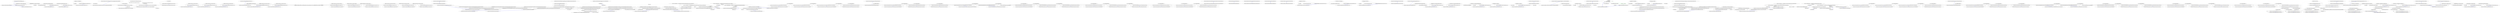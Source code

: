 digraph  {
m2_11 [label="Entry Humanizer.Tests.CasingTests.ApplyCaseAllCaps(string, string)", span="39-39", cluster="Humanizer.Tests.CasingTests.ApplyCaseAllCaps(string, string)", file="CasingTests.cs"];
m2_12 [label="Assert.Equal(expectedOutput, input.ApplyCase(LetterCasing.AllCaps))", span="41-41", cluster="Humanizer.Tests.CasingTests.ApplyCaseAllCaps(string, string)", file="CasingTests.cs"];
m2_13 [label="Exit Humanizer.Tests.CasingTests.ApplyCaseAllCaps(string, string)", span="39-39", cluster="Humanizer.Tests.CasingTests.ApplyCaseAllCaps(string, string)", file="CasingTests.cs"];
m2_3 [label="Entry string.ApplyCase(Humanizer.LetterCasing)", span="15-15", cluster="string.ApplyCase(Humanizer.LetterCasing)", file="CasingTests.cs"];
m2_8 [label="Entry Humanizer.Tests.CasingTests.ApplyCaseSentence(string, string)", span="30-30", cluster="Humanizer.Tests.CasingTests.ApplyCaseSentence(string, string)", file="CasingTests.cs"];
m2_9 [label="Assert.Equal(expectedOutput, input.ApplyCase(LetterCasing.Sentence))", span="32-32", cluster="Humanizer.Tests.CasingTests.ApplyCaseSentence(string, string)", file="CasingTests.cs"];
m2_10 [label="Exit Humanizer.Tests.CasingTests.ApplyCaseSentence(string, string)", span="30-30", cluster="Humanizer.Tests.CasingTests.ApplyCaseSentence(string, string)", file="CasingTests.cs"];
m2_0 [label="Entry Humanizer.Tests.CasingTests.ApplyCaseTitle(string, string)", span="11-11", cluster="Humanizer.Tests.CasingTests.ApplyCaseTitle(string, string)", file="CasingTests.cs"];
m2_1 [label="Assert.Equal(expectedOutput, input.ApplyCase(LetterCasing.Title))", span="13-13", cluster="Humanizer.Tests.CasingTests.ApplyCaseTitle(string, string)", file="CasingTests.cs"];
m2_2 [label="Exit Humanizer.Tests.CasingTests.ApplyCaseTitle(string, string)", span="11-11", cluster="Humanizer.Tests.CasingTests.ApplyCaseTitle(string, string)", file="CasingTests.cs"];
m2_4 [label="Entry Unk.Equal", span="", cluster="Unk.Equal", file="CasingTests.cs"];
m2_5 [label="Entry Humanizer.Tests.CasingTests.ApplyCaseLower(string, string)", span="21-21", cluster="Humanizer.Tests.CasingTests.ApplyCaseLower(string, string)", file="CasingTests.cs"];
m2_6 [label="Assert.Equal(expectedOutput, input.ApplyCase(LetterCasing.LowerCase))", span="23-23", cluster="Humanizer.Tests.CasingTests.ApplyCaseLower(string, string)", file="CasingTests.cs"];
m2_7 [label="Exit Humanizer.Tests.CasingTests.ApplyCaseLower(string, string)", span="21-21", cluster="Humanizer.Tests.CasingTests.ApplyCaseLower(string, string)", file="CasingTests.cs"];
m3_4 [label="Entry Unk.Equal", span="", cluster="Unk.Equal", file="ComparingTests.cs"];
m3_0 [label="Entry Humanizer.Tests.NumberToOrdinalWordsTests.ToOrdinalWords(int, string)", span="50-50", cluster="Humanizer.Tests.NumberToOrdinalWordsTests.ToOrdinalWords(int, string)", file="ComparingTests.cs"];
m3_1 [label="Assert.Equal(words, number.ToOrdinalWords())", span="52-52", cluster="Humanizer.Tests.NumberToOrdinalWordsTests.ToOrdinalWords(int, string)", file="ComparingTests.cs"];
m3_2 [label="Exit Humanizer.Tests.NumberToOrdinalWordsTests.ToOrdinalWords(int, string)", span="50-50", cluster="Humanizer.Tests.NumberToOrdinalWordsTests.ToOrdinalWords(int, string)", file="ComparingTests.cs"];
m3_3 [label="Entry int.ToOrdinalWords()", span="35-35", cluster="int.ToOrdinalWords()", file="ComparingTests.cs"];
m4_7 [label="Entry Humanizer.Localisation.NumberToWords.DefaultNumberToWordsConverter.ConvertToOrdinal(int, Humanizer.GrammaticalGender)", span="35-35", cluster="Humanizer.Localisation.NumberToWords.DefaultNumberToWordsConverter.ConvertToOrdinal(int, Humanizer.GrammaticalGender)", file="DateHumanizeDefaultStrategyTests.cs"];
m4_8 [label="return ConvertToOrdinal(number);", span="37-37", cluster="Humanizer.Localisation.NumberToWords.DefaultNumberToWordsConverter.ConvertToOrdinal(int, Humanizer.GrammaticalGender)", file="DateHumanizeDefaultStrategyTests.cs"];
m4_9 [label="Exit Humanizer.Localisation.NumberToWords.DefaultNumberToWordsConverter.ConvertToOrdinal(int, Humanizer.GrammaticalGender)", span="35-35", cluster="Humanizer.Localisation.NumberToWords.DefaultNumberToWordsConverter.ConvertToOrdinal(int, Humanizer.GrammaticalGender)", file="DateHumanizeDefaultStrategyTests.cs"];
m4_6 [label="Entry int.ToString()", span="0-0", cluster="int.ToString()", file="DateHumanizeDefaultStrategyTests.cs"];
m4_3 [label="Entry Humanizer.Localisation.NumberToWords.DefaultNumberToWordsConverter.Convert(int)", span="22-22", cluster="Humanizer.Localisation.NumberToWords.DefaultNumberToWordsConverter.Convert(int)", file="DateHumanizeDefaultStrategyTests.cs"];
m4_4 [label="return number.ToString();", span="24-24", cluster="Humanizer.Localisation.NumberToWords.DefaultNumberToWordsConverter.Convert(int)", file="DateHumanizeDefaultStrategyTests.cs"];
m4_5 [label="Exit Humanizer.Localisation.NumberToWords.DefaultNumberToWordsConverter.Convert(int)", span="22-22", cluster="Humanizer.Localisation.NumberToWords.DefaultNumberToWordsConverter.Convert(int)", file="DateHumanizeDefaultStrategyTests.cs"];
m4_0 [label="Entry Humanizer.Localisation.NumberToWords.DefaultNumberToWordsConverter.Convert(int, Humanizer.GrammaticalGender)", span="12-12", cluster="Humanizer.Localisation.NumberToWords.DefaultNumberToWordsConverter.Convert(int, Humanizer.GrammaticalGender)", file="DateHumanizeDefaultStrategyTests.cs"];
m4_1 [label="return Convert(number);", span="14-14", cluster="Humanizer.Localisation.NumberToWords.DefaultNumberToWordsConverter.Convert(int, Humanizer.GrammaticalGender)", file="DateHumanizeDefaultStrategyTests.cs"];
m4_2 [label="Exit Humanizer.Localisation.NumberToWords.DefaultNumberToWordsConverter.Convert(int, Humanizer.GrammaticalGender)", span="12-12", cluster="Humanizer.Localisation.NumberToWords.DefaultNumberToWordsConverter.Convert(int, Humanizer.GrammaticalGender)", file="DateHumanizeDefaultStrategyTests.cs"];
m4_10 [label="Entry Humanizer.Localisation.NumberToWords.DefaultNumberToWordsConverter.ConvertToOrdinal(int)", span="45-45", cluster="Humanizer.Localisation.NumberToWords.DefaultNumberToWordsConverter.ConvertToOrdinal(int)", file="DateHumanizeDefaultStrategyTests.cs"];
m4_11 [label="return number.ToString();", span="47-47", cluster="Humanizer.Localisation.NumberToWords.DefaultNumberToWordsConverter.ConvertToOrdinal(int)", file="DateHumanizeDefaultStrategyTests.cs"];
m4_12 [label="Exit Humanizer.Localisation.NumberToWords.DefaultNumberToWordsConverter.ConvertToOrdinal(int)", span="45-45", cluster="Humanizer.Localisation.NumberToWords.DefaultNumberToWordsConverter.ConvertToOrdinal(int)", file="DateHumanizeDefaultStrategyTests.cs"];
m4_13 [label="Humanizer.Localisation.NumberToWords.DefaultNumberToWordsConverter", span="", file="DateHumanizeDefaultStrategyTests.cs"];
m5_2 [label="Entry Humanizer.Tests.Localisation.zhHans.DateHumanizeTests.DaysAgo(int, string)", span="13-13", cluster="Humanizer.Tests.Localisation.zhHans.DateHumanizeTests.DaysAgo(int, string)", file="DateHumanizeTests.cs"];
m5_3 [label="DateHumanize.Verify(expected, days, TimeUnit.Day, Tense.Past)", span="15-15", cluster="Humanizer.Tests.Localisation.zhHans.DateHumanizeTests.DaysAgo(int, string)", file="DateHumanizeTests.cs"];
m5_4 [label="Exit Humanizer.Tests.Localisation.zhHans.DateHumanizeTests.DaysAgo(int, string)", span="13-13", cluster="Humanizer.Tests.Localisation.zhHans.DateHumanizeTests.DaysAgo(int, string)", file="DateHumanizeTests.cs"];
m5_33 [label="Entry Humanizer.Tests.Localisation.zhHans.DateHumanizeTests.YearsAgo(int, string)", span="95-95", cluster="Humanizer.Tests.Localisation.zhHans.DateHumanizeTests.YearsAgo(int, string)", file="DateHumanizeTests.cs"];
m5_34 [label="DateHumanize.Verify(expected, years, TimeUnit.Year, Tense.Past)", span="97-97", cluster="Humanizer.Tests.Localisation.zhHans.DateHumanizeTests.YearsAgo(int, string)", file="DateHumanizeTests.cs"];
m5_35 [label="Exit Humanizer.Tests.Localisation.zhHans.DateHumanizeTests.YearsAgo(int, string)", span="95-95", cluster="Humanizer.Tests.Localisation.zhHans.DateHumanizeTests.YearsAgo(int, string)", file="DateHumanizeTests.cs"];
m5_36 [label="Entry Humanizer.Tests.Localisation.zhHans.DateHumanizeTests.YearsFromNow(int, string)", span="103-103", cluster="Humanizer.Tests.Localisation.zhHans.DateHumanizeTests.YearsFromNow(int, string)", file="DateHumanizeTests.cs"];
m5_37 [label="DateHumanize.Verify(expected, years, TimeUnit.Year, Tense.Future)", span="105-105", cluster="Humanizer.Tests.Localisation.zhHans.DateHumanizeTests.YearsFromNow(int, string)", file="DateHumanizeTests.cs"];
m5_38 [label="Exit Humanizer.Tests.Localisation.zhHans.DateHumanizeTests.YearsFromNow(int, string)", span="103-103", cluster="Humanizer.Tests.Localisation.zhHans.DateHumanizeTests.YearsFromNow(int, string)", file="DateHumanizeTests.cs"];
m5_0 [label="Entry Humanizer.Tests.Localisation.zhHans.DateHumanizeTests.DateHumanizeTests()", span="7-7", cluster="Humanizer.Tests.Localisation.zhHans.DateHumanizeTests.DateHumanizeTests()", file="DateHumanizeTests.cs"];
m5_1 [label="Exit Humanizer.Tests.Localisation.zhHans.DateHumanizeTests.DateHumanizeTests()", span="7-7", cluster="Humanizer.Tests.Localisation.zhHans.DateHumanizeTests.DateHumanizeTests()", file="DateHumanizeTests.cs"];
m5_6 [label="Entry Humanizer.Tests.Localisation.zhHans.DateHumanizeTests.DaysFromNow(int, string)", span="22-22", cluster="Humanizer.Tests.Localisation.zhHans.DateHumanizeTests.DaysFromNow(int, string)", file="DateHumanizeTests.cs"];
m5_7 [label="DateHumanize.Verify(expected, days, TimeUnit.Day, Tense.Future)", span="24-24", cluster="Humanizer.Tests.Localisation.zhHans.DateHumanizeTests.DaysFromNow(int, string)", file="DateHumanizeTests.cs"];
m5_8 [label="Exit Humanizer.Tests.Localisation.zhHans.DateHumanizeTests.DaysFromNow(int, string)", span="22-22", cluster="Humanizer.Tests.Localisation.zhHans.DateHumanizeTests.DaysFromNow(int, string)", file="DateHumanizeTests.cs"];
m5_24 [label="Entry Humanizer.Tests.Localisation.zhHans.DateHumanizeTests.MonthsFromNow(int, string)", span="71-71", cluster="Humanizer.Tests.Localisation.zhHans.DateHumanizeTests.MonthsFromNow(int, string)", file="DateHumanizeTests.cs"];
m5_25 [label="DateHumanize.Verify(expected, months, TimeUnit.Month, Tense.Future)", span="73-73", cluster="Humanizer.Tests.Localisation.zhHans.DateHumanizeTests.MonthsFromNow(int, string)", file="DateHumanizeTests.cs"];
m5_26 [label="Exit Humanizer.Tests.Localisation.zhHans.DateHumanizeTests.MonthsFromNow(int, string)", span="71-71", cluster="Humanizer.Tests.Localisation.zhHans.DateHumanizeTests.MonthsFromNow(int, string)", file="DateHumanizeTests.cs"];
m5_12 [label="Entry Humanizer.Tests.Localisation.zhHans.DateHumanizeTests.HoursFromNow(int, string)", span="38-38", cluster="Humanizer.Tests.Localisation.zhHans.DateHumanizeTests.HoursFromNow(int, string)", file="DateHumanizeTests.cs"];
m5_13 [label="DateHumanize.Verify(expected, hours, TimeUnit.Hour, Tense.Future)", span="40-40", cluster="Humanizer.Tests.Localisation.zhHans.DateHumanizeTests.HoursFromNow(int, string)", file="DateHumanizeTests.cs"];
m5_14 [label="Exit Humanizer.Tests.Localisation.zhHans.DateHumanizeTests.HoursFromNow(int, string)", span="38-38", cluster="Humanizer.Tests.Localisation.zhHans.DateHumanizeTests.HoursFromNow(int, string)", file="DateHumanizeTests.cs"];
m5_27 [label="Entry Humanizer.Tests.Localisation.zhHans.DateHumanizeTests.SecondsAgo(int, string)", span="79-79", cluster="Humanizer.Tests.Localisation.zhHans.DateHumanizeTests.SecondsAgo(int, string)", file="DateHumanizeTests.cs"];
m5_28 [label="DateHumanize.Verify(expected, seconds, TimeUnit.Second, Tense.Past)", span="81-81", cluster="Humanizer.Tests.Localisation.zhHans.DateHumanizeTests.SecondsAgo(int, string)", file="DateHumanizeTests.cs"];
m5_29 [label="Exit Humanizer.Tests.Localisation.zhHans.DateHumanizeTests.SecondsAgo(int, string)", span="79-79", cluster="Humanizer.Tests.Localisation.zhHans.DateHumanizeTests.SecondsAgo(int, string)", file="DateHumanizeTests.cs"];
m5_9 [label="Entry Humanizer.Tests.Localisation.zhHans.DateHumanizeTests.HoursAgo(int, string)", span="30-30", cluster="Humanizer.Tests.Localisation.zhHans.DateHumanizeTests.HoursAgo(int, string)", file="DateHumanizeTests.cs"];
m5_10 [label="DateHumanize.Verify(expected, hours, TimeUnit.Hour, Tense.Past)", span="32-32", cluster="Humanizer.Tests.Localisation.zhHans.DateHumanizeTests.HoursAgo(int, string)", file="DateHumanizeTests.cs"];
m5_11 [label="Exit Humanizer.Tests.Localisation.zhHans.DateHumanizeTests.HoursAgo(int, string)", span="30-30", cluster="Humanizer.Tests.Localisation.zhHans.DateHumanizeTests.HoursAgo(int, string)", file="DateHumanizeTests.cs"];
m5_5 [label="Entry Humanizer.Tests.DateHumanize.Verify(string, int, Humanizer.Localisation.TimeUnit, Humanizer.Localisation.Tense, double?, System.Globalization.CultureInfo, System.DateTime?, System.DateTime?)", span="34-34", cluster="Humanizer.Tests.DateHumanize.Verify(string, int, Humanizer.Localisation.TimeUnit, Humanizer.Localisation.Tense, double?, System.Globalization.CultureInfo, System.DateTime?, System.DateTime?)", file="DateHumanizeTests.cs"];
m5_18 [label="Entry Humanizer.Tests.Localisation.zhHans.DateHumanizeTests.MinutesFromNow(int, string)", span="55-55", cluster="Humanizer.Tests.Localisation.zhHans.DateHumanizeTests.MinutesFromNow(int, string)", file="DateHumanizeTests.cs"];
m5_19 [label="DateHumanize.Verify(expected, minutes, TimeUnit.Minute, Tense.Future)", span="57-57", cluster="Humanizer.Tests.Localisation.zhHans.DateHumanizeTests.MinutesFromNow(int, string)", file="DateHumanizeTests.cs"];
m5_20 [label="Exit Humanizer.Tests.Localisation.zhHans.DateHumanizeTests.MinutesFromNow(int, string)", span="55-55", cluster="Humanizer.Tests.Localisation.zhHans.DateHumanizeTests.MinutesFromNow(int, string)", file="DateHumanizeTests.cs"];
m5_30 [label="Entry Humanizer.Tests.Localisation.zhHans.DateHumanizeTests.SecondsFromNow(int, string)", span="87-87", cluster="Humanizer.Tests.Localisation.zhHans.DateHumanizeTests.SecondsFromNow(int, string)", file="DateHumanizeTests.cs"];
m5_31 [label="DateHumanize.Verify(expected, seconds, TimeUnit.Second, Tense.Future)", span="89-89", cluster="Humanizer.Tests.Localisation.zhHans.DateHumanizeTests.SecondsFromNow(int, string)", file="DateHumanizeTests.cs"];
m5_32 [label="Exit Humanizer.Tests.Localisation.zhHans.DateHumanizeTests.SecondsFromNow(int, string)", span="87-87", cluster="Humanizer.Tests.Localisation.zhHans.DateHumanizeTests.SecondsFromNow(int, string)", file="DateHumanizeTests.cs"];
m5_21 [label="Entry Humanizer.Tests.Localisation.zhHans.DateHumanizeTests.MonthsAgo(int, string)", span="63-63", cluster="Humanizer.Tests.Localisation.zhHans.DateHumanizeTests.MonthsAgo(int, string)", file="DateHumanizeTests.cs"];
m5_22 [label="DateHumanize.Verify(expected, months, TimeUnit.Month, Tense.Past)", span="65-65", cluster="Humanizer.Tests.Localisation.zhHans.DateHumanizeTests.MonthsAgo(int, string)", file="DateHumanizeTests.cs"];
m5_23 [label="Exit Humanizer.Tests.Localisation.zhHans.DateHumanizeTests.MonthsAgo(int, string)", span="63-63", cluster="Humanizer.Tests.Localisation.zhHans.DateHumanizeTests.MonthsAgo(int, string)", file="DateHumanizeTests.cs"];
m5_15 [label="Entry Humanizer.Tests.Localisation.zhHans.DateHumanizeTests.MinutesAgo(int, string)", span="47-47", cluster="Humanizer.Tests.Localisation.zhHans.DateHumanizeTests.MinutesAgo(int, string)", file="DateHumanizeTests.cs"];
m5_16 [label="DateHumanize.Verify(expected, minutes, TimeUnit.Minute, Tense.Past)", span="49-49", cluster="Humanizer.Tests.Localisation.zhHans.DateHumanizeTests.MinutesAgo(int, string)", file="DateHumanizeTests.cs"];
m5_17 [label="Exit Humanizer.Tests.Localisation.zhHans.DateHumanizeTests.MinutesAgo(int, string)", span="47-47", cluster="Humanizer.Tests.Localisation.zhHans.DateHumanizeTests.MinutesAgo(int, string)", file="DateHumanizeTests.cs"];
m8_37 [label="Entry Humanizer.Tests.DehumanizeToEnumTests.HonorsAnyAttributeWithDescriptionStringProperty()", span="43-43", cluster="Humanizer.Tests.DehumanizeToEnumTests.HonorsAnyAttributeWithDescriptionStringProperty()", file="DehumanizeToEnumTests.cs"];
m8_38 [label="Assert.Equal(EnumUnderTest.MemberWithCustomDescriptionAttribute, EnumTestsResources.MemberWithCustomDescriptionAttribute.DehumanizeTo<EnumUnderTest>())", span="45-45", cluster="Humanizer.Tests.DehumanizeToEnumTests.HonorsAnyAttributeWithDescriptionStringProperty()", file="DehumanizeToEnumTests.cs"];
m8_39 [label="Assert.Equal(EnumUnderTest.MemberWithCustomDescriptionAttribute, EnumTestsResources.MemberWithCustomDescriptionAttribute.DehumanizeTo(typeof(EnumUnderTest)))", span="46-46", cluster="Humanizer.Tests.DehumanizeToEnumTests.HonorsAnyAttributeWithDescriptionStringProperty()", file="DehumanizeToEnumTests.cs"];
m8_40 [label="Exit Humanizer.Tests.DehumanizeToEnumTests.HonorsAnyAttributeWithDescriptionStringProperty()", span="43-43", cluster="Humanizer.Tests.DehumanizeToEnumTests.HonorsAnyAttributeWithDescriptionStringProperty()", file="DehumanizeToEnumTests.cs"];
m8_31 [label="Entry Unk.Equal", span="", cluster="Unk.Equal", file="DehumanizeToEnumTests.cs"];
m8_69 [label="Entry Humanizer.Tests.DehumanizeToEnumTests.DummyStructWithEnumInterfaces.GetTypeCode()", span="99-99", cluster="Humanizer.Tests.DehumanizeToEnumTests.DummyStructWithEnumInterfaces.GetTypeCode()", file="DehumanizeToEnumTests.cs"];
m8_70 [label="throw new NotImplementedException();", span="101-101", cluster="Humanizer.Tests.DehumanizeToEnumTests.DummyStructWithEnumInterfaces.GetTypeCode()", file="DehumanizeToEnumTests.cs"];
m8_71 [label="Exit Humanizer.Tests.DehumanizeToEnumTests.DummyStructWithEnumInterfaces.GetTypeCode()", span="99-99", cluster="Humanizer.Tests.DehumanizeToEnumTests.DummyStructWithEnumInterfaces.GetTypeCode()", file="DehumanizeToEnumTests.cs"];
m8_41 [label="Entry Humanizer.Tests.DehumanizeToEnumTests.DehumanizeMembersWithoutDescriptionAttribute()", span="50-50", cluster="Humanizer.Tests.DehumanizeToEnumTests.DehumanizeMembersWithoutDescriptionAttribute()", file="DehumanizeToEnumTests.cs"];
m8_42 [label="Assert.Equal(EnumUnderTest.MemberWithoutDescriptionAttribute, EnumTestsResources.MemberWithoutDescriptionAttributeSentence.DehumanizeTo<EnumUnderTest>())", span="52-52", cluster="Humanizer.Tests.DehumanizeToEnumTests.DehumanizeMembersWithoutDescriptionAttribute()", file="DehumanizeToEnumTests.cs"];
m8_43 [label="Assert.Equal(EnumUnderTest.MemberWithoutDescriptionAttribute, EnumTestsResources.MemberWithoutDescriptionAttributeSentence.DehumanizeTo(typeof(EnumUnderTest)))", span="53-53", cluster="Humanizer.Tests.DehumanizeToEnumTests.DehumanizeMembersWithoutDescriptionAttribute()", file="DehumanizeToEnumTests.cs"];
m8_44 [label="Exit Humanizer.Tests.DehumanizeToEnumTests.DehumanizeMembersWithoutDescriptionAttribute()", span="50-50", cluster="Humanizer.Tests.DehumanizeToEnumTests.DehumanizeMembersWithoutDescriptionAttribute()", file="DehumanizeToEnumTests.cs"];
m8_0 [label="Entry Humanizer.Tests.DehumanizeToEnumTests.ThrowsForNonEnums()", span="8-8", cluster="Humanizer.Tests.DehumanizeToEnumTests.ThrowsForNonEnums()", file="DehumanizeToEnumTests.cs"];
m8_1 [label="Assert.Throws<ArgumentException>(() => EnumTestsResources.MemberWithDescriptionAttribute.DehumanizeTo<DummyStructWithEnumInterfaces>())", span="10-10", cluster="Humanizer.Tests.DehumanizeToEnumTests.ThrowsForNonEnums()", file="DehumanizeToEnumTests.cs"];
m8_2 [label="Assert.Throws<ArgumentException>(() => EnumTestsResources.MemberWithDescriptionAttribute.DehumanizeTo(typeof(DummyStructWithEnumInterfaces)))", span="11-11", cluster="Humanizer.Tests.DehumanizeToEnumTests.ThrowsForNonEnums()", file="DehumanizeToEnumTests.cs"];
m8_3 [label="Exit Humanizer.Tests.DehumanizeToEnumTests.ThrowsForNonEnums()", span="8-8", cluster="Humanizer.Tests.DehumanizeToEnumTests.ThrowsForNonEnums()", file="DehumanizeToEnumTests.cs"];
m8_84 [label="Entry Humanizer.Tests.DehumanizeToEnumTests.DummyStructWithEnumInterfaces.ToInt16(System.IFormatProvider)", span="124-124", cluster="Humanizer.Tests.DehumanizeToEnumTests.DummyStructWithEnumInterfaces.ToInt16(System.IFormatProvider)", file="DehumanizeToEnumTests.cs"];
m8_85 [label="throw new NotImplementedException();", span="126-126", cluster="Humanizer.Tests.DehumanizeToEnumTests.DummyStructWithEnumInterfaces.ToInt16(System.IFormatProvider)", file="DehumanizeToEnumTests.cs"];
m8_86 [label="Exit Humanizer.Tests.DehumanizeToEnumTests.DummyStructWithEnumInterfaces.ToInt16(System.IFormatProvider)", span="124-124", cluster="Humanizer.Tests.DehumanizeToEnumTests.DummyStructWithEnumInterfaces.ToInt16(System.IFormatProvider)", file="DehumanizeToEnumTests.cs"];
m8_4 [label="Entry Unk.>", span="", cluster="Unk.>", file="DehumanizeToEnumTests.cs"];
m8_53 [label="Entry System.Enum.ToString()", span="0-0", cluster="System.Enum.ToString()", file="DehumanizeToEnumTests.cs"];
m8_54 [label="Entry Humanizer.Tests.DehumanizeToEnumTests.HonorsDisplayAttribute()", span="74-74", cluster="Humanizer.Tests.DehumanizeToEnumTests.HonorsDisplayAttribute()", file="DehumanizeToEnumTests.cs"];
m8_55 [label="Assert.Equal(EnumUnderTest.MemberWithDisplayAttribute, EnumTestsResources.MemberWithDisplayAttribute.DehumanizeTo<EnumUnderTest>())", span="76-76", cluster="Humanizer.Tests.DehumanizeToEnumTests.HonorsDisplayAttribute()", file="DehumanizeToEnumTests.cs"];
m8_56 [label="Assert.Equal(EnumUnderTest.MemberWithDisplayAttribute, EnumTestsResources.MemberWithDisplayAttribute.DehumanizeTo(typeof(EnumUnderTest)))", span="77-77", cluster="Humanizer.Tests.DehumanizeToEnumTests.HonorsDisplayAttribute()", file="DehumanizeToEnumTests.cs"];
m8_57 [label="Exit Humanizer.Tests.DehumanizeToEnumTests.HonorsDisplayAttribute()", span="74-74", cluster="Humanizer.Tests.DehumanizeToEnumTests.HonorsDisplayAttribute()", file="DehumanizeToEnumTests.cs"];
m8_23 [label="Entry Humanizer.Tests.DehumanizeToEnumTests.CanReturnNullForEnumNoMatch()", span="22-22", cluster="Humanizer.Tests.DehumanizeToEnumTests.CanReturnNullForEnumNoMatch()", file="DehumanizeToEnumTests.cs"];
m8_24 [label="Assert.Null(EnumTestsResources.MemberWithDescriptionAttribute.DehumanizeTo(typeof(DummyEnum), OnNoMatch.ReturnsNull))", span="24-24", cluster="Humanizer.Tests.DehumanizeToEnumTests.CanReturnNullForEnumNoMatch()", file="DehumanizeToEnumTests.cs"];
m8_25 [label="Exit Humanizer.Tests.DehumanizeToEnumTests.CanReturnNullForEnumNoMatch()", span="22-22", cluster="Humanizer.Tests.DehumanizeToEnumTests.CanReturnNullForEnumNoMatch()", file="DehumanizeToEnumTests.cs"];
m8_78 [label="Entry Humanizer.Tests.DehumanizeToEnumTests.DummyStructWithEnumInterfaces.ToSByte(System.IFormatProvider)", span="114-114", cluster="Humanizer.Tests.DehumanizeToEnumTests.DummyStructWithEnumInterfaces.ToSByte(System.IFormatProvider)", file="DehumanizeToEnumTests.cs"];
m8_79 [label="throw new NotImplementedException();", span="116-116", cluster="Humanizer.Tests.DehumanizeToEnumTests.DummyStructWithEnumInterfaces.ToSByte(System.IFormatProvider)", file="DehumanizeToEnumTests.cs"];
m8_80 [label="Exit Humanizer.Tests.DehumanizeToEnumTests.DummyStructWithEnumInterfaces.ToSByte(System.IFormatProvider)", span="114-114", cluster="Humanizer.Tests.DehumanizeToEnumTests.DummyStructWithEnumInterfaces.ToSByte(System.IFormatProvider)", file="DehumanizeToEnumTests.cs"];
m8_8 [label="Entry string.DehumanizeTo<TTargetEnum>()", span="18-18", cluster="string.DehumanizeTo<TTargetEnum>()", file="DehumanizeToEnumTests.cs"];
m8_65 [label="Entry System.NotImplementedException.NotImplementedException()", span="0-0", cluster="System.NotImplementedException.NotImplementedException()", file="DehumanizeToEnumTests.cs"];
m8_117 [label="Entry Humanizer.Tests.DehumanizeToEnumTests.DummyStructWithEnumInterfaces.ToType(System.Type, System.IFormatProvider)", span="179-179", cluster="Humanizer.Tests.DehumanizeToEnumTests.DummyStructWithEnumInterfaces.ToType(System.Type, System.IFormatProvider)", file="DehumanizeToEnumTests.cs"];
m8_118 [label="throw new NotImplementedException();", span="181-181", cluster="Humanizer.Tests.DehumanizeToEnumTests.DummyStructWithEnumInterfaces.ToType(System.Type, System.IFormatProvider)", file="DehumanizeToEnumTests.cs"];
m8_119 [label="Exit Humanizer.Tests.DehumanizeToEnumTests.DummyStructWithEnumInterfaces.ToType(System.Type, System.IFormatProvider)", span="179-179", cluster="Humanizer.Tests.DehumanizeToEnumTests.DummyStructWithEnumInterfaces.ToType(System.Type, System.IFormatProvider)", file="DehumanizeToEnumTests.cs"];
m8_75 [label="Entry Humanizer.Tests.DehumanizeToEnumTests.DummyStructWithEnumInterfaces.ToChar(System.IFormatProvider)", span="109-109", cluster="Humanizer.Tests.DehumanizeToEnumTests.DummyStructWithEnumInterfaces.ToChar(System.IFormatProvider)", file="DehumanizeToEnumTests.cs"];
m8_76 [label="throw new NotImplementedException();", span="111-111", cluster="Humanizer.Tests.DehumanizeToEnumTests.DummyStructWithEnumInterfaces.ToChar(System.IFormatProvider)", file="DehumanizeToEnumTests.cs"];
m8_77 [label="Exit Humanizer.Tests.DehumanizeToEnumTests.DummyStructWithEnumInterfaces.ToChar(System.IFormatProvider)", span="109-109", cluster="Humanizer.Tests.DehumanizeToEnumTests.DummyStructWithEnumInterfaces.ToChar(System.IFormatProvider)", file="DehumanizeToEnumTests.cs"];
m8_111 [label="Entry Humanizer.Tests.DehumanizeToEnumTests.DummyStructWithEnumInterfaces.ToDateTime(System.IFormatProvider)", span="169-169", cluster="Humanizer.Tests.DehumanizeToEnumTests.DummyStructWithEnumInterfaces.ToDateTime(System.IFormatProvider)", file="DehumanizeToEnumTests.cs"];
m8_112 [label="throw new NotImplementedException();", span="171-171", cluster="Humanizer.Tests.DehumanizeToEnumTests.DummyStructWithEnumInterfaces.ToDateTime(System.IFormatProvider)", file="DehumanizeToEnumTests.cs"];
m8_113 [label="Exit Humanizer.Tests.DehumanizeToEnumTests.DummyStructWithEnumInterfaces.ToDateTime(System.IFormatProvider)", span="169-169", cluster="Humanizer.Tests.DehumanizeToEnumTests.DummyStructWithEnumInterfaces.ToDateTime(System.IFormatProvider)", file="DehumanizeToEnumTests.cs"];
m8_81 [label="Entry Humanizer.Tests.DehumanizeToEnumTests.DummyStructWithEnumInterfaces.ToByte(System.IFormatProvider)", span="119-119", cluster="Humanizer.Tests.DehumanizeToEnumTests.DummyStructWithEnumInterfaces.ToByte(System.IFormatProvider)", file="DehumanizeToEnumTests.cs"];
m8_82 [label="throw new NotImplementedException();", span="121-121", cluster="Humanizer.Tests.DehumanizeToEnumTests.DummyStructWithEnumInterfaces.ToByte(System.IFormatProvider)", file="DehumanizeToEnumTests.cs"];
m8_83 [label="Exit Humanizer.Tests.DehumanizeToEnumTests.DummyStructWithEnumInterfaces.ToByte(System.IFormatProvider)", span="119-119", cluster="Humanizer.Tests.DehumanizeToEnumTests.DummyStructWithEnumInterfaces.ToByte(System.IFormatProvider)", file="DehumanizeToEnumTests.cs"];
m8_27 [label="Entry Humanizer.Tests.DehumanizeToEnumTests.HonorsDescriptionAttribute()", span="28-28", cluster="Humanizer.Tests.DehumanizeToEnumTests.HonorsDescriptionAttribute()", file="DehumanizeToEnumTests.cs"];
m8_28 [label="Assert.Equal(EnumUnderTest.MemberWithDescriptionAttribute, EnumTestsResources.MemberWithDescriptionAttribute.DehumanizeTo<EnumUnderTest>())", span="30-30", cluster="Humanizer.Tests.DehumanizeToEnumTests.HonorsDescriptionAttribute()", file="DehumanizeToEnumTests.cs"];
m8_29 [label="Assert.Equal(EnumUnderTest.MemberWithDescriptionAttribute, EnumTestsResources.MemberWithDescriptionAttribute.DehumanizeTo(typeof(EnumUnderTest)))", span="31-31", cluster="Humanizer.Tests.DehumanizeToEnumTests.HonorsDescriptionAttribute()", file="DehumanizeToEnumTests.cs"];
m8_30 [label="Exit Humanizer.Tests.DehumanizeToEnumTests.HonorsDescriptionAttribute()", span="28-28", cluster="Humanizer.Tests.DehumanizeToEnumTests.HonorsDescriptionAttribute()", file="DehumanizeToEnumTests.cs"];
m8_32 [label="Entry Humanizer.Tests.DehumanizeToEnumTests.HonorsDescriptionAttributeSubclasses()", span="35-35", cluster="Humanizer.Tests.DehumanizeToEnumTests.HonorsDescriptionAttributeSubclasses()", file="DehumanizeToEnumTests.cs"];
m8_33 [label="string calculatedDescription = ''Overridden '' + EnumTestsResources.MemberWithDescriptionAttributeSubclass", span="37-37", cluster="Humanizer.Tests.DehumanizeToEnumTests.HonorsDescriptionAttributeSubclasses()", file="DehumanizeToEnumTests.cs"];
m8_34 [label="Assert.Equal(EnumUnderTest.MemberWithDescriptionAttributeSubclass, calculatedDescription.DehumanizeTo<EnumUnderTest>())", span="38-38", cluster="Humanizer.Tests.DehumanizeToEnumTests.HonorsDescriptionAttributeSubclasses()", file="DehumanizeToEnumTests.cs"];
m8_35 [label="Assert.Equal(EnumUnderTest.MemberWithDescriptionAttributeSubclass, calculatedDescription.DehumanizeTo(typeof(EnumUnderTest)))", span="39-39", cluster="Humanizer.Tests.DehumanizeToEnumTests.HonorsDescriptionAttributeSubclasses()", file="DehumanizeToEnumTests.cs"];
m8_36 [label="Exit Humanizer.Tests.DehumanizeToEnumTests.HonorsDescriptionAttributeSubclasses()", span="35-35", cluster="Humanizer.Tests.DehumanizeToEnumTests.HonorsDescriptionAttributeSubclasses()", file="DehumanizeToEnumTests.cs"];
m8_90 [label="Entry Humanizer.Tests.DehumanizeToEnumTests.DummyStructWithEnumInterfaces.ToInt32(System.IFormatProvider)", span="134-134", cluster="Humanizer.Tests.DehumanizeToEnumTests.DummyStructWithEnumInterfaces.ToInt32(System.IFormatProvider)", file="DehumanizeToEnumTests.cs"];
m8_91 [label="throw new NotImplementedException();", span="136-136", cluster="Humanizer.Tests.DehumanizeToEnumTests.DummyStructWithEnumInterfaces.ToInt32(System.IFormatProvider)", file="DehumanizeToEnumTests.cs"];
m8_92 [label="Exit Humanizer.Tests.DehumanizeToEnumTests.DummyStructWithEnumInterfaces.ToInt32(System.IFormatProvider)", span="134-134", cluster="Humanizer.Tests.DehumanizeToEnumTests.DummyStructWithEnumInterfaces.ToInt32(System.IFormatProvider)", file="DehumanizeToEnumTests.cs"];
m8_66 [label="Entry Humanizer.Tests.DehumanizeToEnumTests.DummyStructWithEnumInterfaces.ToString(string, System.IFormatProvider)", span="94-94", cluster="Humanizer.Tests.DehumanizeToEnumTests.DummyStructWithEnumInterfaces.ToString(string, System.IFormatProvider)", file="DehumanizeToEnumTests.cs"];
m8_67 [label="throw new NotImplementedException();", span="96-96", cluster="Humanizer.Tests.DehumanizeToEnumTests.DummyStructWithEnumInterfaces.ToString(string, System.IFormatProvider)", file="DehumanizeToEnumTests.cs"];
m8_68 [label="Exit Humanizer.Tests.DehumanizeToEnumTests.DummyStructWithEnumInterfaces.ToString(string, System.IFormatProvider)", span="94-94", cluster="Humanizer.Tests.DehumanizeToEnumTests.DummyStructWithEnumInterfaces.ToString(string, System.IFormatProvider)", file="DehumanizeToEnumTests.cs"];
m8_114 [label="Entry Humanizer.Tests.DehumanizeToEnumTests.DummyStructWithEnumInterfaces.ToString(System.IFormatProvider)", span="174-174", cluster="Humanizer.Tests.DehumanizeToEnumTests.DummyStructWithEnumInterfaces.ToString(System.IFormatProvider)", file="DehumanizeToEnumTests.cs"];
m8_115 [label="throw new NotImplementedException();", span="176-176", cluster="Humanizer.Tests.DehumanizeToEnumTests.DummyStructWithEnumInterfaces.ToString(System.IFormatProvider)", file="DehumanizeToEnumTests.cs"];
m8_116 [label="Exit Humanizer.Tests.DehumanizeToEnumTests.DummyStructWithEnumInterfaces.ToString(System.IFormatProvider)", span="174-174", cluster="Humanizer.Tests.DehumanizeToEnumTests.DummyStructWithEnumInterfaces.ToString(System.IFormatProvider)", file="DehumanizeToEnumTests.cs"];
m8_12 [label="Entry string.DehumanizeTo(System.Type, Humanizer.OnNoMatch)", span="33-33", cluster="string.DehumanizeTo(System.Type, Humanizer.OnNoMatch)", file="DehumanizeToEnumTests.cs"];
m8_26 [label="Entry Unk.Null", span="", cluster="Unk.Null", file="DehumanizeToEnumTests.cs"];
m8_99 [label="Entry Humanizer.Tests.DehumanizeToEnumTests.DummyStructWithEnumInterfaces.ToUInt64(System.IFormatProvider)", span="149-149", cluster="Humanizer.Tests.DehumanizeToEnumTests.DummyStructWithEnumInterfaces.ToUInt64(System.IFormatProvider)", file="DehumanizeToEnumTests.cs"];
m8_100 [label="throw new NotImplementedException();", span="151-151", cluster="Humanizer.Tests.DehumanizeToEnumTests.DummyStructWithEnumInterfaces.ToUInt64(System.IFormatProvider)", file="DehumanizeToEnumTests.cs"];
m8_101 [label="Exit Humanizer.Tests.DehumanizeToEnumTests.DummyStructWithEnumInterfaces.ToUInt64(System.IFormatProvider)", span="149-149", cluster="Humanizer.Tests.DehumanizeToEnumTests.DummyStructWithEnumInterfaces.ToUInt64(System.IFormatProvider)", file="DehumanizeToEnumTests.cs"];
m8_96 [label="Entry Humanizer.Tests.DehumanizeToEnumTests.DummyStructWithEnumInterfaces.ToInt64(System.IFormatProvider)", span="144-144", cluster="Humanizer.Tests.DehumanizeToEnumTests.DummyStructWithEnumInterfaces.ToInt64(System.IFormatProvider)", file="DehumanizeToEnumTests.cs"];
m8_97 [label="throw new NotImplementedException();", span="146-146", cluster="Humanizer.Tests.DehumanizeToEnumTests.DummyStructWithEnumInterfaces.ToInt64(System.IFormatProvider)", file="DehumanizeToEnumTests.cs"];
m8_98 [label="Exit Humanizer.Tests.DehumanizeToEnumTests.DummyStructWithEnumInterfaces.ToInt64(System.IFormatProvider)", span="144-144", cluster="Humanizer.Tests.DehumanizeToEnumTests.DummyStructWithEnumInterfaces.ToInt64(System.IFormatProvider)", file="DehumanizeToEnumTests.cs"];
m8_13 [label="Entry Humanizer.Tests.DehumanizeToEnumTests.ThrowsForEnumNoMatch()", span="15-15", cluster="Humanizer.Tests.DehumanizeToEnumTests.ThrowsForEnumNoMatch()", file="DehumanizeToEnumTests.cs"];
m8_14 [label="Assert.Throws<NoMatchFoundException>(() => EnumTestsResources.MemberWithDescriptionAttribute.DehumanizeTo<DummyEnum>())", span="17-17", cluster="Humanizer.Tests.DehumanizeToEnumTests.ThrowsForEnumNoMatch()", file="DehumanizeToEnumTests.cs"];
m8_15 [label="Assert.Throws<NoMatchFoundException>(() => EnumTestsResources.MemberWithDescriptionAttribute.DehumanizeTo(typeof(DummyEnum)))", span="18-18", cluster="Humanizer.Tests.DehumanizeToEnumTests.ThrowsForEnumNoMatch()", file="DehumanizeToEnumTests.cs"];
m8_16 [label="Exit Humanizer.Tests.DehumanizeToEnumTests.ThrowsForEnumNoMatch()", span="15-15", cluster="Humanizer.Tests.DehumanizeToEnumTests.ThrowsForEnumNoMatch()", file="DehumanizeToEnumTests.cs"];
m8_108 [label="Entry Humanizer.Tests.DehumanizeToEnumTests.DummyStructWithEnumInterfaces.ToDecimal(System.IFormatProvider)", span="164-164", cluster="Humanizer.Tests.DehumanizeToEnumTests.DummyStructWithEnumInterfaces.ToDecimal(System.IFormatProvider)", file="DehumanizeToEnumTests.cs"];
m8_109 [label="throw new NotImplementedException();", span="166-166", cluster="Humanizer.Tests.DehumanizeToEnumTests.DummyStructWithEnumInterfaces.ToDecimal(System.IFormatProvider)", file="DehumanizeToEnumTests.cs"];
m8_110 [label="Exit Humanizer.Tests.DehumanizeToEnumTests.DummyStructWithEnumInterfaces.ToDecimal(System.IFormatProvider)", span="164-164", cluster="Humanizer.Tests.DehumanizeToEnumTests.DummyStructWithEnumInterfaces.ToDecimal(System.IFormatProvider)", file="DehumanizeToEnumTests.cs"];
m8_20 [label="Entry lambda expression", span="18-18", cluster="lambda expression", file="DehumanizeToEnumTests.cs"];
m8_5 [label="Entry lambda expression", span="10-10", cluster="lambda expression", file="DehumanizeToEnumTests.cs"];
m8_9 [label="Entry lambda expression", span="11-11", cluster="lambda expression", file="DehumanizeToEnumTests.cs"];
m8_6 [label="EnumTestsResources.MemberWithDescriptionAttribute.DehumanizeTo<DummyStructWithEnumInterfaces>()", span="10-10", cluster="lambda expression", file="DehumanizeToEnumTests.cs"];
m8_7 [label="Exit lambda expression", span="10-10", cluster="lambda expression", file="DehumanizeToEnumTests.cs"];
m8_10 [label="EnumTestsResources.MemberWithDescriptionAttribute.DehumanizeTo(typeof(DummyStructWithEnumInterfaces))", span="11-11", cluster="lambda expression", file="DehumanizeToEnumTests.cs"];
m8_11 [label="Exit lambda expression", span="11-11", cluster="lambda expression", file="DehumanizeToEnumTests.cs"];
m8_17 [label="Entry lambda expression", span="17-17", cluster="lambda expression", file="DehumanizeToEnumTests.cs"];
m8_18 [label="EnumTestsResources.MemberWithDescriptionAttribute.DehumanizeTo<DummyEnum>()", span="17-17", cluster="lambda expression", file="DehumanizeToEnumTests.cs"];
m8_19 [label="Exit lambda expression", span="17-17", cluster="lambda expression", file="DehumanizeToEnumTests.cs"];
m8_21 [label="EnumTestsResources.MemberWithDescriptionAttribute.DehumanizeTo(typeof(DummyEnum))", span="18-18", cluster="lambda expression", file="DehumanizeToEnumTests.cs"];
m8_22 [label="Exit lambda expression", span="18-18", cluster="lambda expression", file="DehumanizeToEnumTests.cs"];
m8_49 [label="Entry Humanizer.Tests.DehumanizeToEnumTests.AllCapitalMembersAreReturnedAsIs()", span="67-67", cluster="Humanizer.Tests.DehumanizeToEnumTests.AllCapitalMembersAreReturnedAsIs()", file="DehumanizeToEnumTests.cs"];
m8_50 [label="Assert.Equal(EnumUnderTest.ALLCAPITALS, EnumUnderTest.ALLCAPITALS.ToString().DehumanizeTo<EnumUnderTest>())", span="69-69", cluster="Humanizer.Tests.DehumanizeToEnumTests.AllCapitalMembersAreReturnedAsIs()", file="DehumanizeToEnumTests.cs"];
m8_51 [label="Assert.Equal(EnumUnderTest.ALLCAPITALS, EnumUnderTest.ALLCAPITALS.ToString().DehumanizeTo(typeof(EnumUnderTest)))", span="70-70", cluster="Humanizer.Tests.DehumanizeToEnumTests.AllCapitalMembersAreReturnedAsIs()", file="DehumanizeToEnumTests.cs"];
m8_52 [label="Exit Humanizer.Tests.DehumanizeToEnumTests.AllCapitalMembersAreReturnedAsIs()", span="67-67", cluster="Humanizer.Tests.DehumanizeToEnumTests.AllCapitalMembersAreReturnedAsIs()", file="DehumanizeToEnumTests.cs"];
m8_87 [label="Entry Humanizer.Tests.DehumanizeToEnumTests.DummyStructWithEnumInterfaces.ToUInt16(System.IFormatProvider)", span="129-129", cluster="Humanizer.Tests.DehumanizeToEnumTests.DummyStructWithEnumInterfaces.ToUInt16(System.IFormatProvider)", file="DehumanizeToEnumTests.cs"];
m8_88 [label="throw new NotImplementedException();", span="131-131", cluster="Humanizer.Tests.DehumanizeToEnumTests.DummyStructWithEnumInterfaces.ToUInt16(System.IFormatProvider)", file="DehumanizeToEnumTests.cs"];
m8_89 [label="Exit Humanizer.Tests.DehumanizeToEnumTests.DummyStructWithEnumInterfaces.ToUInt16(System.IFormatProvider)", span="129-129", cluster="Humanizer.Tests.DehumanizeToEnumTests.DummyStructWithEnumInterfaces.ToUInt16(System.IFormatProvider)", file="DehumanizeToEnumTests.cs"];
m8_72 [label="Entry Humanizer.Tests.DehumanizeToEnumTests.DummyStructWithEnumInterfaces.ToBoolean(System.IFormatProvider)", span="104-104", cluster="Humanizer.Tests.DehumanizeToEnumTests.DummyStructWithEnumInterfaces.ToBoolean(System.IFormatProvider)", file="DehumanizeToEnumTests.cs"];
m8_73 [label="throw new NotImplementedException();", span="106-106", cluster="Humanizer.Tests.DehumanizeToEnumTests.DummyStructWithEnumInterfaces.ToBoolean(System.IFormatProvider)", file="DehumanizeToEnumTests.cs"];
m8_74 [label="Exit Humanizer.Tests.DehumanizeToEnumTests.DummyStructWithEnumInterfaces.ToBoolean(System.IFormatProvider)", span="104-104", cluster="Humanizer.Tests.DehumanizeToEnumTests.DummyStructWithEnumInterfaces.ToBoolean(System.IFormatProvider)", file="DehumanizeToEnumTests.cs"];
m8_58 [label="Entry Humanizer.Tests.DehumanizeToEnumTests.HonorsLocalizedDisplayAttribute()", span="81-81", cluster="Humanizer.Tests.DehumanizeToEnumTests.HonorsLocalizedDisplayAttribute()", file="DehumanizeToEnumTests.cs"];
m8_59 [label="Assert.Equal(EnumUnderTest.MemberWithLocalizedDisplayAttribute, EnumTestsResources.MemberWithLocalizedDisplayAttribute.DehumanizeTo<EnumUnderTest>())", span="83-83", cluster="Humanizer.Tests.DehumanizeToEnumTests.HonorsLocalizedDisplayAttribute()", file="DehumanizeToEnumTests.cs"];
m8_60 [label="Assert.Equal(EnumUnderTest.MemberWithLocalizedDisplayAttribute, EnumTestsResources.MemberWithLocalizedDisplayAttribute.DehumanizeTo(typeof(EnumUnderTest)))", span="84-84", cluster="Humanizer.Tests.DehumanizeToEnumTests.HonorsLocalizedDisplayAttribute()", file="DehumanizeToEnumTests.cs"];
m8_61 [label="Exit Humanizer.Tests.DehumanizeToEnumTests.HonorsLocalizedDisplayAttribute()", span="81-81", cluster="Humanizer.Tests.DehumanizeToEnumTests.HonorsLocalizedDisplayAttribute()", file="DehumanizeToEnumTests.cs"];
m8_62 [label="Entry Humanizer.Tests.DehumanizeToEnumTests.DummyStructWithEnumInterfaces.CompareTo(object)", span="89-89", cluster="Humanizer.Tests.DehumanizeToEnumTests.DummyStructWithEnumInterfaces.CompareTo(object)", file="DehumanizeToEnumTests.cs"];
m8_63 [label="throw new NotImplementedException();", span="91-91", cluster="Humanizer.Tests.DehumanizeToEnumTests.DummyStructWithEnumInterfaces.CompareTo(object)", file="DehumanizeToEnumTests.cs"];
m8_64 [label="Exit Humanizer.Tests.DehumanizeToEnumTests.DummyStructWithEnumInterfaces.CompareTo(object)", span="89-89", cluster="Humanizer.Tests.DehumanizeToEnumTests.DummyStructWithEnumInterfaces.CompareTo(object)", file="DehumanizeToEnumTests.cs"];
m8_105 [label="Entry Humanizer.Tests.DehumanizeToEnumTests.DummyStructWithEnumInterfaces.ToDouble(System.IFormatProvider)", span="159-159", cluster="Humanizer.Tests.DehumanizeToEnumTests.DummyStructWithEnumInterfaces.ToDouble(System.IFormatProvider)", file="DehumanizeToEnumTests.cs"];
m8_106 [label="throw new NotImplementedException();", span="161-161", cluster="Humanizer.Tests.DehumanizeToEnumTests.DummyStructWithEnumInterfaces.ToDouble(System.IFormatProvider)", file="DehumanizeToEnumTests.cs"];
m8_107 [label="Exit Humanizer.Tests.DehumanizeToEnumTests.DummyStructWithEnumInterfaces.ToDouble(System.IFormatProvider)", span="159-159", cluster="Humanizer.Tests.DehumanizeToEnumTests.DummyStructWithEnumInterfaces.ToDouble(System.IFormatProvider)", file="DehumanizeToEnumTests.cs"];
m8_45 [label="Entry Humanizer.Tests.DehumanizeToEnumTests.IsCaseInsensitive(string, Humanizer.Tests.EnumUnderTest)", span="60-60", cluster="Humanizer.Tests.DehumanizeToEnumTests.IsCaseInsensitive(string, Humanizer.Tests.EnumUnderTest)", file="DehumanizeToEnumTests.cs"];
m8_46 [label="Assert.Equal(expectedEnum, input.DehumanizeTo<EnumUnderTest>())", span="62-62", cluster="Humanizer.Tests.DehumanizeToEnumTests.IsCaseInsensitive(string, Humanizer.Tests.EnumUnderTest)", file="DehumanizeToEnumTests.cs"];
m8_47 [label="Assert.Equal(expectedEnum, input.DehumanizeTo(typeof(EnumUnderTest)))", span="63-63", cluster="Humanizer.Tests.DehumanizeToEnumTests.IsCaseInsensitive(string, Humanizer.Tests.EnumUnderTest)", file="DehumanizeToEnumTests.cs"];
m8_48 [label="Exit Humanizer.Tests.DehumanizeToEnumTests.IsCaseInsensitive(string, Humanizer.Tests.EnumUnderTest)", span="60-60", cluster="Humanizer.Tests.DehumanizeToEnumTests.IsCaseInsensitive(string, Humanizer.Tests.EnumUnderTest)", file="DehumanizeToEnumTests.cs"];
m8_102 [label="Entry Humanizer.Tests.DehumanizeToEnumTests.DummyStructWithEnumInterfaces.ToSingle(System.IFormatProvider)", span="154-154", cluster="Humanizer.Tests.DehumanizeToEnumTests.DummyStructWithEnumInterfaces.ToSingle(System.IFormatProvider)", file="DehumanizeToEnumTests.cs"];
m8_103 [label="throw new NotImplementedException();", span="156-156", cluster="Humanizer.Tests.DehumanizeToEnumTests.DummyStructWithEnumInterfaces.ToSingle(System.IFormatProvider)", file="DehumanizeToEnumTests.cs"];
m8_104 [label="Exit Humanizer.Tests.DehumanizeToEnumTests.DummyStructWithEnumInterfaces.ToSingle(System.IFormatProvider)", span="154-154", cluster="Humanizer.Tests.DehumanizeToEnumTests.DummyStructWithEnumInterfaces.ToSingle(System.IFormatProvider)", file="DehumanizeToEnumTests.cs"];
m8_93 [label="Entry Humanizer.Tests.DehumanizeToEnumTests.DummyStructWithEnumInterfaces.ToUInt32(System.IFormatProvider)", span="139-139", cluster="Humanizer.Tests.DehumanizeToEnumTests.DummyStructWithEnumInterfaces.ToUInt32(System.IFormatProvider)", file="DehumanizeToEnumTests.cs"];
m8_94 [label="throw new NotImplementedException();", span="141-141", cluster="Humanizer.Tests.DehumanizeToEnumTests.DummyStructWithEnumInterfaces.ToUInt32(System.IFormatProvider)", file="DehumanizeToEnumTests.cs"];
m8_95 [label="Exit Humanizer.Tests.DehumanizeToEnumTests.DummyStructWithEnumInterfaces.ToUInt32(System.IFormatProvider)", span="139-139", cluster="Humanizer.Tests.DehumanizeToEnumTests.DummyStructWithEnumInterfaces.ToUInt32(System.IFormatProvider)", file="DehumanizeToEnumTests.cs"];
m9_2 [label="Entry Humanizer.Localisation.Formatters.IFormatter.DateHumanize(Humanizer.Localisation.TimeUnit, Humanizer.Localisation.Tense, int)", span="10-10", cluster="Humanizer.Localisation.Formatters.IFormatter.DateHumanize(Humanizer.Localisation.TimeUnit, Humanizer.Localisation.Tense, int)", file="InflectorTests.cs"];
m9_3 [label="Exit Humanizer.Localisation.Formatters.IFormatter.DateHumanize(Humanizer.Localisation.TimeUnit, Humanizer.Localisation.Tense, int)", span="10-10", cluster="Humanizer.Localisation.Formatters.IFormatter.DateHumanize(Humanizer.Localisation.TimeUnit, Humanizer.Localisation.Tense, int)", file="InflectorTests.cs"];
m9_0 [label="Entry Humanizer.Localisation.Formatters.IFormatter.DateHumanize_Now()", span="9-9", cluster="Humanizer.Localisation.Formatters.IFormatter.DateHumanize_Now()", file="InflectorTests.cs"];
m9_1 [label="Exit Humanizer.Localisation.Formatters.IFormatter.DateHumanize_Now()", span="9-9", cluster="Humanizer.Localisation.Formatters.IFormatter.DateHumanize_Now()", file="InflectorTests.cs"];
m9_6 [label="Entry Humanizer.Localisation.Formatters.IFormatter.TimeSpanHumanize(Humanizer.Localisation.TimeUnit, int)", span="13-13", cluster="Humanizer.Localisation.Formatters.IFormatter.TimeSpanHumanize(Humanizer.Localisation.TimeUnit, int)", file="InflectorTests.cs"];
m9_7 [label="Exit Humanizer.Localisation.Formatters.IFormatter.TimeSpanHumanize(Humanizer.Localisation.TimeUnit, int)", span="13-13", cluster="Humanizer.Localisation.Formatters.IFormatter.TimeSpanHumanize(Humanizer.Localisation.TimeUnit, int)", file="InflectorTests.cs"];
m9_4 [label="Entry Humanizer.Localisation.Formatters.IFormatter.TimeSpanHumanize_Zero()", span="12-12", cluster="Humanizer.Localisation.Formatters.IFormatter.TimeSpanHumanize_Zero()", file="InflectorTests.cs"];
m9_5 [label="Exit Humanizer.Localisation.Formatters.IFormatter.TimeSpanHumanize_Zero()", span="12-12", cluster="Humanizer.Localisation.Formatters.IFormatter.TimeSpanHumanize_Zero()", file="InflectorTests.cs"];
m10_0 [label="Entry Humanizer.Tests.Localisation.sr_Latn.NumberToWordsTest.NumberToWordsTest()", span="10-10", cluster="Humanizer.Tests.Localisation.sr_Latn.NumberToWordsTest.NumberToWordsTest()", file="NumberToWordsTest.cs"];
m10_1 [label="Exit Humanizer.Tests.Localisation.sr_Latn.NumberToWordsTest.NumberToWordsTest()", span="10-10", cluster="Humanizer.Tests.Localisation.sr_Latn.NumberToWordsTest.NumberToWordsTest()", file="NumberToWordsTest.cs"];
m10_6 [label="Entry Unk.Equal", span="", cluster="Unk.Equal", file="NumberToWordsTest.cs"];
m10_5 [label="Entry int.ToWords(System.Globalization.CultureInfo)", span="16-16", cluster="int.ToWords(System.Globalization.CultureInfo)", file="NumberToWordsTest.cs"];
m10_2 [label="Entry Humanizer.Tests.Localisation.sr_Latn.NumberToWordsTest.ToWords(int, string)", span="47-47", cluster="Humanizer.Tests.Localisation.sr_Latn.NumberToWordsTest.ToWords(int, string)", file="NumberToWordsTest.cs"];
m10_3 [label="Assert.Equal(expected, number.ToWords())", span="49-49", cluster="Humanizer.Tests.Localisation.sr_Latn.NumberToWordsTest.ToWords(int, string)", file="NumberToWordsTest.cs"];
m10_4 [label="Exit Humanizer.Tests.Localisation.sr_Latn.NumberToWordsTest.ToWords(int, string)", span="47-47", cluster="Humanizer.Tests.Localisation.sr_Latn.NumberToWordsTest.ToWords(int, string)", file="NumberToWordsTest.cs"];
m11_10 [label="Entry int.ToOrdinalWords(System.Globalization.CultureInfo)", span="52-52", cluster="int.ToOrdinalWords(System.Globalization.CultureInfo)", file="NumberToWordsTests.cs"];
m11_5 [label="Entry int.ToWords(System.Globalization.CultureInfo)", span="16-16", cluster="int.ToWords(System.Globalization.CultureInfo)", file="NumberToWordsTests.cs"];
m11_7 [label="Entry Humanizer.Tests.Localisation.fiFI.NumberToWordsTests.ToOrdinalWords(int, string)", span="65-65", cluster="Humanizer.Tests.Localisation.fiFI.NumberToWordsTests.ToOrdinalWords(int, string)", file="NumberToWordsTests.cs"];
m11_8 [label="Assert.Equal(expected, number.ToOrdinalWords())", span="67-67", cluster="Humanizer.Tests.Localisation.fiFI.NumberToWordsTests.ToOrdinalWords(int, string)", file="NumberToWordsTests.cs"];
m11_9 [label="Exit Humanizer.Tests.Localisation.fiFI.NumberToWordsTests.ToOrdinalWords(int, string)", span="65-65", cluster="Humanizer.Tests.Localisation.fiFI.NumberToWordsTests.ToOrdinalWords(int, string)", file="NumberToWordsTests.cs"];
m11_2 [label="Entry Humanizer.Tests.Localisation.fiFI.NumberToWordsTests.ToWords(int, string)", span="34-34", cluster="Humanizer.Tests.Localisation.fiFI.NumberToWordsTests.ToWords(int, string)", file="NumberToWordsTests.cs"];
m11_3 [label="Assert.Equal(expected, number.ToWords())", span="36-36", cluster="Humanizer.Tests.Localisation.fiFI.NumberToWordsTests.ToWords(int, string)", file="NumberToWordsTests.cs"];
m11_4 [label="Exit Humanizer.Tests.Localisation.fiFI.NumberToWordsTests.ToWords(int, string)", span="34-34", cluster="Humanizer.Tests.Localisation.fiFI.NumberToWordsTests.ToWords(int, string)", file="NumberToWordsTests.cs"];
m11_6 [label="Entry Unk.Equal", span="", cluster="Unk.Equal", file="NumberToWordsTests.cs"];
m11_0 [label="Entry Humanizer.Tests.Localisation.fiFI.NumberToWordsTests.NumberToWordsTests()", span="6-6", cluster="Humanizer.Tests.Localisation.fiFI.NumberToWordsTests.NumberToWordsTests()", file="NumberToWordsTests.cs"];
m11_1 [label="Exit Humanizer.Tests.Localisation.fiFI.NumberToWordsTests.NumberToWordsTests()", span="6-6", cluster="Humanizer.Tests.Localisation.fiFI.NumberToWordsTests.NumberToWordsTests()", file="NumberToWordsTests.cs"];
m12_22 [label="Entry Humanizer.Tests.Localisation.it.OrdinalizerTests.FeminineText(string, string)", span="68-68", cluster="Humanizer.Tests.Localisation.it.OrdinalizerTests.FeminineText(string, string)", file="OrdinalizerTests.cs"];
m12_23 [label="Assert.Equal(expected, number.Ordinalize(GrammaticalGender.Feminine))", span="70-70", cluster="Humanizer.Tests.Localisation.it.OrdinalizerTests.FeminineText(string, string)", file="OrdinalizerTests.cs"];
m12_24 [label="Exit Humanizer.Tests.Localisation.it.OrdinalizerTests.FeminineText(string, string)", span="68-68", cluster="Humanizer.Tests.Localisation.it.OrdinalizerTests.FeminineText(string, string)", file="OrdinalizerTests.cs"];
m12_0 [label="Entry Humanizer.Tests.Localisation.it.OrdinalizerTests.OrdinalizerTests()", span="8-8", cluster="Humanizer.Tests.Localisation.it.OrdinalizerTests.OrdinalizerTests()", file="OrdinalizerTests.cs"];
m12_1 [label="Exit Humanizer.Tests.Localisation.it.OrdinalizerTests.OrdinalizerTests()", span="8-8", cluster="Humanizer.Tests.Localisation.it.OrdinalizerTests.OrdinalizerTests()", file="OrdinalizerTests.cs"];
m12_14 [label="Entry int.Ordinalize(Humanizer.GrammaticalGender)", span="53-53", cluster="int.Ordinalize(Humanizer.GrammaticalGender)", file="OrdinalizerTests.cs"];
m12_18 [label="Entry string.Ordinalize(Humanizer.GrammaticalGender)", span="29-29", cluster="string.Ordinalize(Humanizer.GrammaticalGender)", file="OrdinalizerTests.cs"];
m12_11 [label="Entry Humanizer.Tests.Localisation.it.OrdinalizerTests.MasculineNumber(int, string)", span="38-38", cluster="Humanizer.Tests.Localisation.it.OrdinalizerTests.MasculineNumber(int, string)", file="OrdinalizerTests.cs"];
m12_12 [label="Assert.Equal(expected, number.Ordinalize(GrammaticalGender.Masculine))", span="40-40", cluster="Humanizer.Tests.Localisation.it.OrdinalizerTests.MasculineNumber(int, string)", file="OrdinalizerTests.cs"];
m12_13 [label="Exit Humanizer.Tests.Localisation.it.OrdinalizerTests.MasculineNumber(int, string)", span="38-38", cluster="Humanizer.Tests.Localisation.it.OrdinalizerTests.MasculineNumber(int, string)", file="OrdinalizerTests.cs"];
m12_7 [label="Entry Humanizer.Tests.Localisation.it.OrdinalizerTests.GenderlessText(string, string)", span="28-28", cluster="Humanizer.Tests.Localisation.it.OrdinalizerTests.GenderlessText(string, string)", file="OrdinalizerTests.cs"];
m12_8 [label="Assert.Equal(expected, number.Ordinalize())", span="30-30", cluster="Humanizer.Tests.Localisation.it.OrdinalizerTests.GenderlessText(string, string)", file="OrdinalizerTests.cs"];
m12_9 [label="Exit Humanizer.Tests.Localisation.it.OrdinalizerTests.GenderlessText(string, string)", span="28-28", cluster="Humanizer.Tests.Localisation.it.OrdinalizerTests.GenderlessText(string, string)", file="OrdinalizerTests.cs"];
m12_2 [label="Entry Humanizer.Tests.Localisation.it.OrdinalizerTests.GenderlessNumber(int, string)", span="18-18", cluster="Humanizer.Tests.Localisation.it.OrdinalizerTests.GenderlessNumber(int, string)", file="OrdinalizerTests.cs"];
m12_3 [label="Assert.Equal(expected, number.Ordinalize())", span="20-20", cluster="Humanizer.Tests.Localisation.it.OrdinalizerTests.GenderlessNumber(int, string)", file="OrdinalizerTests.cs"];
m12_4 [label="Exit Humanizer.Tests.Localisation.it.OrdinalizerTests.GenderlessNumber(int, string)", span="18-18", cluster="Humanizer.Tests.Localisation.it.OrdinalizerTests.GenderlessNumber(int, string)", file="OrdinalizerTests.cs"];
m12_6 [label="Entry Unk.Equal", span="", cluster="Unk.Equal", file="OrdinalizerTests.cs"];
m12_5 [label="Entry int.Ordinalize()", span="39-39", cluster="int.Ordinalize()", file="OrdinalizerTests.cs"];
m12_10 [label="Entry string.Ordinalize()", span="15-15", cluster="string.Ordinalize()", file="OrdinalizerTests.cs"];
m12_15 [label="Entry Humanizer.Tests.Localisation.it.OrdinalizerTests.MasculineText(string, string)", span="48-48", cluster="Humanizer.Tests.Localisation.it.OrdinalizerTests.MasculineText(string, string)", file="OrdinalizerTests.cs"];
m12_16 [label="Assert.Equal(expected, number.Ordinalize(GrammaticalGender.Masculine))", span="50-50", cluster="Humanizer.Tests.Localisation.it.OrdinalizerTests.MasculineText(string, string)", file="OrdinalizerTests.cs"];
m12_17 [label="Exit Humanizer.Tests.Localisation.it.OrdinalizerTests.MasculineText(string, string)", span="48-48", cluster="Humanizer.Tests.Localisation.it.OrdinalizerTests.MasculineText(string, string)", file="OrdinalizerTests.cs"];
m12_19 [label="Entry Humanizer.Tests.Localisation.it.OrdinalizerTests.FeminineNumber(int, string)", span="58-58", cluster="Humanizer.Tests.Localisation.it.OrdinalizerTests.FeminineNumber(int, string)", file="OrdinalizerTests.cs"];
m12_20 [label="Assert.Equal(expected, number.Ordinalize(GrammaticalGender.Feminine))", span="60-60", cluster="Humanizer.Tests.Localisation.it.OrdinalizerTests.FeminineNumber(int, string)", file="OrdinalizerTests.cs"];
m12_21 [label="Exit Humanizer.Tests.Localisation.it.OrdinalizerTests.FeminineNumber(int, string)", span="58-58", cluster="Humanizer.Tests.Localisation.it.OrdinalizerTests.FeminineNumber(int, string)", file="OrdinalizerTests.cs"];
m13_7 [label="Entry Humanizer.Tests.Localisation.es.NumberToWordsTests.ToOrdinalWords(int, string, Humanizer.GrammaticalGender)", span="56-56", cluster="Humanizer.Tests.Localisation.es.NumberToWordsTests.ToOrdinalWords(int, string, Humanizer.GrammaticalGender)", file="OrdinalizeTests.cs"];
m13_8 [label="Assert.Equal(words, number.ToOrdinalWords(gender))", span="58-58", cluster="Humanizer.Tests.Localisation.es.NumberToWordsTests.ToOrdinalWords(int, string, Humanizer.GrammaticalGender)", file="OrdinalizeTests.cs"];
m13_9 [label="Exit Humanizer.Tests.Localisation.es.NumberToWordsTests.ToOrdinalWords(int, string, Humanizer.GrammaticalGender)", span="56-56", cluster="Humanizer.Tests.Localisation.es.NumberToWordsTests.ToOrdinalWords(int, string, Humanizer.GrammaticalGender)", file="OrdinalizeTests.cs"];
m13_2 [label="Entry Humanizer.Tests.Localisation.es.NumberToWordsTests.ToWords(int, string)", span="45-45", cluster="Humanizer.Tests.Localisation.es.NumberToWordsTests.ToWords(int, string)", file="OrdinalizeTests.cs"];
m13_3 [label="Assert.Equal(expected, number.ToWords())", span="47-47", cluster="Humanizer.Tests.Localisation.es.NumberToWordsTests.ToWords(int, string)", file="OrdinalizeTests.cs"];
m13_4 [label="Exit Humanizer.Tests.Localisation.es.NumberToWordsTests.ToWords(int, string)", span="45-45", cluster="Humanizer.Tests.Localisation.es.NumberToWordsTests.ToWords(int, string)", file="OrdinalizeTests.cs"];
m13_0 [label="Entry Humanizer.Tests.Localisation.es.NumberToWordsTests.NumberToWordsTests()", span="7-7", cluster="Humanizer.Tests.Localisation.es.NumberToWordsTests.NumberToWordsTests()", file="OrdinalizeTests.cs"];
m13_1 [label="Exit Humanizer.Tests.Localisation.es.NumberToWordsTests.NumberToWordsTests()", span="7-7", cluster="Humanizer.Tests.Localisation.es.NumberToWordsTests.NumberToWordsTests()", file="OrdinalizeTests.cs"];
m13_6 [label="Entry Unk.Equal", span="", cluster="Unk.Equal", file="OrdinalizeTests.cs"];
m13_5 [label="Entry int.ToWords()", span="32-32", cluster="int.ToWords()", file="OrdinalizeTests.cs"];
m13_10 [label="Entry int.ToOrdinalWords(Humanizer.GrammaticalGender)", span="79-79", cluster="int.ToOrdinalWords(Humanizer.GrammaticalGender)", file="OrdinalizeTests.cs"];
m15_4 [label="Entry string.Split(params char[])", span="0-0", cluster="string.Split(params char[])", file="ResourceKeyTests.cs"];
m15_0 [label="Entry Humanizer.StringDehumanizeExtensions.Dehumanize(string)", span="11-11", cluster="Humanizer.StringDehumanizeExtensions.Dehumanize(string)", file="ResourceKeyTests.cs"];
m15_1 [label="var titlizedWords = \r\n                (from word in input.Split(' ')\r\n                select word.Humanize(LetterCasing.Title))", span="13-15", cluster="Humanizer.StringDehumanizeExtensions.Dehumanize(string)", file="ResourceKeyTests.cs"];
m15_5 [label="Entry string.Humanize(Humanizer.LetterCasing)", span="62-62", cluster="string.Humanize(Humanizer.LetterCasing)", file="ResourceKeyTests.cs"];
m15_6 [label="Entry Unk.Join", span="", cluster="Unk.Join", file="ResourceKeyTests.cs"];
m15_2 [label="return string.Join('''', titlizedWords);", span="17-17", cluster="Humanizer.StringDehumanizeExtensions.Dehumanize(string)", color=green, community=0, file="ResourceKeyTests.cs"];
m15_3 [label="Exit Humanizer.StringDehumanizeExtensions.Dehumanize(string)", span="11-11", cluster="Humanizer.StringDehumanizeExtensions.Dehumanize(string)", file="ResourceKeyTests.cs"];
m16_8 [label="Entry string.FromRoman()", span="43-43", cluster="string.FromRoman()", file="RomanNumeralTests.cs"];
m16_4 [label="Entry Unk.Equal", span="", cluster="Unk.Equal", file="RomanNumeralTests.cs"];
m16_0 [label="Entry Humanizer.Tests.RomanNumeralTests.ToRoman(int, string)", span="26-26", cluster="Humanizer.Tests.RomanNumeralTests.ToRoman(int, string)", file="RomanNumeralTests.cs"];
m16_1 [label="Assert.Equal(expected, input.ToRoman())", span="28-28", cluster="Humanizer.Tests.RomanNumeralTests.ToRoman(int, string)", file="RomanNumeralTests.cs"];
m16_2 [label="Exit Humanizer.Tests.RomanNumeralTests.ToRoman(int, string)", span="26-26", cluster="Humanizer.Tests.RomanNumeralTests.ToRoman(int, string)", file="RomanNumeralTests.cs"];
m16_5 [label="Entry Humanizer.Tests.RomanNumeralTests.FromRoman(int, string)", span="51-51", cluster="Humanizer.Tests.RomanNumeralTests.FromRoman(int, string)", file="RomanNumeralTests.cs"];
m16_6 [label="Assert.Equal(expected, input.FromRoman())", span="53-53", cluster="Humanizer.Tests.RomanNumeralTests.FromRoman(int, string)", file="RomanNumeralTests.cs"];
m16_7 [label="Exit Humanizer.Tests.RomanNumeralTests.FromRoman(int, string)", span="51-51", cluster="Humanizer.Tests.RomanNumeralTests.FromRoman(int, string)", file="RomanNumeralTests.cs"];
m16_3 [label="Entry int.ToRoman()", span="84-84", cluster="int.ToRoman()", file="RomanNumeralTests.cs"];
m17_31 [label="Entry Unk.Equal", span="", cluster="Unk.Equal", file="StringDehumanizeTests.cs"];
m17_52 [label="Entry Humanizer.Tests.DehumanizeToEnumTests.DummyStructWithEnumInterfaces.GetTypeCode()", span="71-71", cluster="Humanizer.Tests.DehumanizeToEnumTests.DummyStructWithEnumInterfaces.GetTypeCode()", file="StringDehumanizeTests.cs"];
m17_53 [label="throw new NotImplementedException();", span="73-73", cluster="Humanizer.Tests.DehumanizeToEnumTests.DummyStructWithEnumInterfaces.GetTypeCode()", file="StringDehumanizeTests.cs"];
m17_54 [label="Exit Humanizer.Tests.DehumanizeToEnumTests.DummyStructWithEnumInterfaces.GetTypeCode()", span="71-71", cluster="Humanizer.Tests.DehumanizeToEnumTests.DummyStructWithEnumInterfaces.GetTypeCode()", file="StringDehumanizeTests.cs"];
m17_32 [label="Entry Humanizer.Tests.DehumanizeToEnumTests.DehumanizeMembersWithoutDescriptionAttribute()", span="36-36", cluster="Humanizer.Tests.DehumanizeToEnumTests.DehumanizeMembersWithoutDescriptionAttribute()", file="StringDehumanizeTests.cs"];
m17_33 [label="Assert.Equal(EnumUnderTest.MemberWithoutDescriptionAttribute, EnumTestsResources.MemberWithoutDescriptionAttributeSentence.DehumanizeTo<EnumUnderTest>())", span="38-38", cluster="Humanizer.Tests.DehumanizeToEnumTests.DehumanizeMembersWithoutDescriptionAttribute()", file="StringDehumanizeTests.cs"];
m17_34 [label="Assert.Equal(EnumUnderTest.MemberWithoutDescriptionAttribute, EnumTestsResources.MemberWithoutDescriptionAttributeSentence.DehumanizeTo(typeof(EnumUnderTest)))", span="39-39", cluster="Humanizer.Tests.DehumanizeToEnumTests.DehumanizeMembersWithoutDescriptionAttribute()", file="StringDehumanizeTests.cs"];
m17_35 [label="Exit Humanizer.Tests.DehumanizeToEnumTests.DehumanizeMembersWithoutDescriptionAttribute()", span="36-36", cluster="Humanizer.Tests.DehumanizeToEnumTests.DehumanizeMembersWithoutDescriptionAttribute()", file="StringDehumanizeTests.cs"];
m17_0 [label="Entry Humanizer.Tests.DehumanizeToEnumTests.ThrowsForNonEnums()", span="9-9", cluster="Humanizer.Tests.DehumanizeToEnumTests.ThrowsForNonEnums()", file="StringDehumanizeTests.cs"];
m17_1 [label="Assert.Throws<ArgumentException>(() => EnumTestsResources.CustomDescription.DehumanizeTo<DummyStructWithEnumInterfaces>())", span="11-11", cluster="Humanizer.Tests.DehumanizeToEnumTests.ThrowsForNonEnums()", file="StringDehumanizeTests.cs"];
m17_2 [label="Assert.Throws<ArgumentException>(() => EnumTestsResources.CustomDescription.DehumanizeTo(typeof(DummyStructWithEnumInterfaces)))", span="12-12", cluster="Humanizer.Tests.DehumanizeToEnumTests.ThrowsForNonEnums()", file="StringDehumanizeTests.cs"];
m17_3 [label="Exit Humanizer.Tests.DehumanizeToEnumTests.ThrowsForNonEnums()", span="9-9", cluster="Humanizer.Tests.DehumanizeToEnumTests.ThrowsForNonEnums()", file="StringDehumanizeTests.cs"];
m17_67 [label="Entry Humanizer.Tests.DehumanizeToEnumTests.DummyStructWithEnumInterfaces.ToInt16(System.IFormatProvider)", span="96-96", cluster="Humanizer.Tests.DehumanizeToEnumTests.DummyStructWithEnumInterfaces.ToInt16(System.IFormatProvider)", file="StringDehumanizeTests.cs"];
m17_68 [label="throw new NotImplementedException();", span="98-98", cluster="Humanizer.Tests.DehumanizeToEnumTests.DummyStructWithEnumInterfaces.ToInt16(System.IFormatProvider)", file="StringDehumanizeTests.cs"];
m17_69 [label="Exit Humanizer.Tests.DehumanizeToEnumTests.DummyStructWithEnumInterfaces.ToInt16(System.IFormatProvider)", span="96-96", cluster="Humanizer.Tests.DehumanizeToEnumTests.DummyStructWithEnumInterfaces.ToInt16(System.IFormatProvider)", file="StringDehumanizeTests.cs"];
m17_4 [label="Entry Unk.>", span="", cluster="Unk.>", file="StringDehumanizeTests.cs"];
m17_44 [label="Entry System.Enum.ToString()", span="0-0", cluster="System.Enum.ToString()", file="StringDehumanizeTests.cs"];
m17_23 [label="Entry Humanizer.Tests.DehumanizeToEnumTests.CanReturnNullForEnumNoMatch()", span="23-23", cluster="Humanizer.Tests.DehumanizeToEnumTests.CanReturnNullForEnumNoMatch()", file="StringDehumanizeTests.cs"];
m17_24 [label="Assert.Null(EnumTestsResources.CustomDescription.DehumanizeTo(typeof(DummyEnum), OnNoMatch.ReturnsNull))", span="25-25", cluster="Humanizer.Tests.DehumanizeToEnumTests.CanReturnNullForEnumNoMatch()", file="StringDehumanizeTests.cs"];
m17_25 [label="Exit Humanizer.Tests.DehumanizeToEnumTests.CanReturnNullForEnumNoMatch()", span="23-23", cluster="Humanizer.Tests.DehumanizeToEnumTests.CanReturnNullForEnumNoMatch()", file="StringDehumanizeTests.cs"];
m17_61 [label="Entry Humanizer.Tests.DehumanizeToEnumTests.DummyStructWithEnumInterfaces.ToSByte(System.IFormatProvider)", span="86-86", cluster="Humanizer.Tests.DehumanizeToEnumTests.DummyStructWithEnumInterfaces.ToSByte(System.IFormatProvider)", file="StringDehumanizeTests.cs"];
m17_62 [label="throw new NotImplementedException();", span="88-88", cluster="Humanizer.Tests.DehumanizeToEnumTests.DummyStructWithEnumInterfaces.ToSByte(System.IFormatProvider)", file="StringDehumanizeTests.cs"];
m17_63 [label="Exit Humanizer.Tests.DehumanizeToEnumTests.DummyStructWithEnumInterfaces.ToSByte(System.IFormatProvider)", span="86-86", cluster="Humanizer.Tests.DehumanizeToEnumTests.DummyStructWithEnumInterfaces.ToSByte(System.IFormatProvider)", file="StringDehumanizeTests.cs"];
m17_8 [label="Entry string.DehumanizeTo<TTargetEnum>()", span="15-15", cluster="string.DehumanizeTo<TTargetEnum>()", file="StringDehumanizeTests.cs"];
m17_48 [label="Entry System.NotImplementedException.NotImplementedException()", span="0-0", cluster="System.NotImplementedException.NotImplementedException()", file="StringDehumanizeTests.cs"];
m17_100 [label="Entry Humanizer.Tests.DehumanizeToEnumTests.DummyStructWithEnumInterfaces.ToType(System.Type, System.IFormatProvider)", span="151-151", cluster="Humanizer.Tests.DehumanizeToEnumTests.DummyStructWithEnumInterfaces.ToType(System.Type, System.IFormatProvider)", file="StringDehumanizeTests.cs"];
m17_101 [label="throw new NotImplementedException();", span="153-153", cluster="Humanizer.Tests.DehumanizeToEnumTests.DummyStructWithEnumInterfaces.ToType(System.Type, System.IFormatProvider)", file="StringDehumanizeTests.cs"];
m17_102 [label="Exit Humanizer.Tests.DehumanizeToEnumTests.DummyStructWithEnumInterfaces.ToType(System.Type, System.IFormatProvider)", span="151-151", cluster="Humanizer.Tests.DehumanizeToEnumTests.DummyStructWithEnumInterfaces.ToType(System.Type, System.IFormatProvider)", file="StringDehumanizeTests.cs"];
m17_58 [label="Entry Humanizer.Tests.DehumanizeToEnumTests.DummyStructWithEnumInterfaces.ToChar(System.IFormatProvider)", span="81-81", cluster="Humanizer.Tests.DehumanizeToEnumTests.DummyStructWithEnumInterfaces.ToChar(System.IFormatProvider)", file="StringDehumanizeTests.cs"];
m17_59 [label="throw new NotImplementedException();", span="83-83", cluster="Humanizer.Tests.DehumanizeToEnumTests.DummyStructWithEnumInterfaces.ToChar(System.IFormatProvider)", file="StringDehumanizeTests.cs"];
m17_60 [label="Exit Humanizer.Tests.DehumanizeToEnumTests.DummyStructWithEnumInterfaces.ToChar(System.IFormatProvider)", span="81-81", cluster="Humanizer.Tests.DehumanizeToEnumTests.DummyStructWithEnumInterfaces.ToChar(System.IFormatProvider)", file="StringDehumanizeTests.cs"];
m17_94 [label="Entry Humanizer.Tests.DehumanizeToEnumTests.DummyStructWithEnumInterfaces.ToDateTime(System.IFormatProvider)", span="141-141", cluster="Humanizer.Tests.DehumanizeToEnumTests.DummyStructWithEnumInterfaces.ToDateTime(System.IFormatProvider)", file="StringDehumanizeTests.cs"];
m17_95 [label="throw new NotImplementedException();", span="143-143", cluster="Humanizer.Tests.DehumanizeToEnumTests.DummyStructWithEnumInterfaces.ToDateTime(System.IFormatProvider)", file="StringDehumanizeTests.cs"];
m17_96 [label="Exit Humanizer.Tests.DehumanizeToEnumTests.DummyStructWithEnumInterfaces.ToDateTime(System.IFormatProvider)", span="141-141", cluster="Humanizer.Tests.DehumanizeToEnumTests.DummyStructWithEnumInterfaces.ToDateTime(System.IFormatProvider)", file="StringDehumanizeTests.cs"];
m17_64 [label="Entry Humanizer.Tests.DehumanizeToEnumTests.DummyStructWithEnumInterfaces.ToByte(System.IFormatProvider)", span="91-91", cluster="Humanizer.Tests.DehumanizeToEnumTests.DummyStructWithEnumInterfaces.ToByte(System.IFormatProvider)", file="StringDehumanizeTests.cs"];
m17_65 [label="throw new NotImplementedException();", span="93-93", cluster="Humanizer.Tests.DehumanizeToEnumTests.DummyStructWithEnumInterfaces.ToByte(System.IFormatProvider)", file="StringDehumanizeTests.cs"];
m17_66 [label="Exit Humanizer.Tests.DehumanizeToEnumTests.DummyStructWithEnumInterfaces.ToByte(System.IFormatProvider)", span="91-91", cluster="Humanizer.Tests.DehumanizeToEnumTests.DummyStructWithEnumInterfaces.ToByte(System.IFormatProvider)", file="StringDehumanizeTests.cs"];
m17_27 [label="Entry Humanizer.Tests.DehumanizeToEnumTests.HonorsDescriptionAttribute()", span="29-29", cluster="Humanizer.Tests.DehumanizeToEnumTests.HonorsDescriptionAttribute()", file="StringDehumanizeTests.cs"];
m17_28 [label="Assert.Equal(EnumUnderTest.MemberWithDescriptionAttribute, EnumTestsResources.CustomDescription.DehumanizeTo<EnumUnderTest>())", span="31-31", cluster="Humanizer.Tests.DehumanizeToEnumTests.HonorsDescriptionAttribute()", file="StringDehumanizeTests.cs"];
m17_29 [label="Assert.Equal(EnumUnderTest.MemberWithDescriptionAttribute, EnumTestsResources.CustomDescription.DehumanizeTo(typeof(EnumUnderTest)))", span="32-32", cluster="Humanizer.Tests.DehumanizeToEnumTests.HonorsDescriptionAttribute()", file="StringDehumanizeTests.cs"];
m17_30 [label="Exit Humanizer.Tests.DehumanizeToEnumTests.HonorsDescriptionAttribute()", span="29-29", cluster="Humanizer.Tests.DehumanizeToEnumTests.HonorsDescriptionAttribute()", file="StringDehumanizeTests.cs"];
m17_73 [label="Entry Humanizer.Tests.DehumanizeToEnumTests.DummyStructWithEnumInterfaces.ToInt32(System.IFormatProvider)", span="106-106", cluster="Humanizer.Tests.DehumanizeToEnumTests.DummyStructWithEnumInterfaces.ToInt32(System.IFormatProvider)", file="StringDehumanizeTests.cs"];
m17_74 [label="throw new NotImplementedException();", span="108-108", cluster="Humanizer.Tests.DehumanizeToEnumTests.DummyStructWithEnumInterfaces.ToInt32(System.IFormatProvider)", file="StringDehumanizeTests.cs"];
m17_75 [label="Exit Humanizer.Tests.DehumanizeToEnumTests.DummyStructWithEnumInterfaces.ToInt32(System.IFormatProvider)", span="106-106", cluster="Humanizer.Tests.DehumanizeToEnumTests.DummyStructWithEnumInterfaces.ToInt32(System.IFormatProvider)", file="StringDehumanizeTests.cs"];
m17_49 [label="Entry Humanizer.Tests.DehumanizeToEnumTests.DummyStructWithEnumInterfaces.ToString(string, System.IFormatProvider)", span="66-66", cluster="Humanizer.Tests.DehumanizeToEnumTests.DummyStructWithEnumInterfaces.ToString(string, System.IFormatProvider)", file="StringDehumanizeTests.cs"];
m17_50 [label="throw new NotImplementedException();", span="68-68", cluster="Humanizer.Tests.DehumanizeToEnumTests.DummyStructWithEnumInterfaces.ToString(string, System.IFormatProvider)", file="StringDehumanizeTests.cs"];
m17_51 [label="Exit Humanizer.Tests.DehumanizeToEnumTests.DummyStructWithEnumInterfaces.ToString(string, System.IFormatProvider)", span="66-66", cluster="Humanizer.Tests.DehumanizeToEnumTests.DummyStructWithEnumInterfaces.ToString(string, System.IFormatProvider)", file="StringDehumanizeTests.cs"];
m17_97 [label="Entry Humanizer.Tests.DehumanizeToEnumTests.DummyStructWithEnumInterfaces.ToString(System.IFormatProvider)", span="146-146", cluster="Humanizer.Tests.DehumanizeToEnumTests.DummyStructWithEnumInterfaces.ToString(System.IFormatProvider)", file="StringDehumanizeTests.cs"];
m17_98 [label="throw new NotImplementedException();", span="148-148", cluster="Humanizer.Tests.DehumanizeToEnumTests.DummyStructWithEnumInterfaces.ToString(System.IFormatProvider)", file="StringDehumanizeTests.cs"];
m17_99 [label="Exit Humanizer.Tests.DehumanizeToEnumTests.DummyStructWithEnumInterfaces.ToString(System.IFormatProvider)", span="146-146", cluster="Humanizer.Tests.DehumanizeToEnumTests.DummyStructWithEnumInterfaces.ToString(System.IFormatProvider)", file="StringDehumanizeTests.cs"];
m17_12 [label="Entry string.DehumanizeTo(System.Type, Humanizer.OnNoMatch)", span="30-30", cluster="string.DehumanizeTo(System.Type, Humanizer.OnNoMatch)", file="StringDehumanizeTests.cs"];
m17_26 [label="Entry Unk.Null", span="", cluster="Unk.Null", file="StringDehumanizeTests.cs"];
m17_82 [label="Entry Humanizer.Tests.DehumanizeToEnumTests.DummyStructWithEnumInterfaces.ToUInt64(System.IFormatProvider)", span="121-121", cluster="Humanizer.Tests.DehumanizeToEnumTests.DummyStructWithEnumInterfaces.ToUInt64(System.IFormatProvider)", file="StringDehumanizeTests.cs"];
m17_83 [label="throw new NotImplementedException();", span="123-123", cluster="Humanizer.Tests.DehumanizeToEnumTests.DummyStructWithEnumInterfaces.ToUInt64(System.IFormatProvider)", file="StringDehumanizeTests.cs"];
m17_84 [label="Exit Humanizer.Tests.DehumanizeToEnumTests.DummyStructWithEnumInterfaces.ToUInt64(System.IFormatProvider)", span="121-121", cluster="Humanizer.Tests.DehumanizeToEnumTests.DummyStructWithEnumInterfaces.ToUInt64(System.IFormatProvider)", file="StringDehumanizeTests.cs"];
m17_79 [label="Entry Humanizer.Tests.DehumanizeToEnumTests.DummyStructWithEnumInterfaces.ToInt64(System.IFormatProvider)", span="116-116", cluster="Humanizer.Tests.DehumanizeToEnumTests.DummyStructWithEnumInterfaces.ToInt64(System.IFormatProvider)", file="StringDehumanizeTests.cs"];
m17_80 [label="throw new NotImplementedException();", span="118-118", cluster="Humanizer.Tests.DehumanizeToEnumTests.DummyStructWithEnumInterfaces.ToInt64(System.IFormatProvider)", file="StringDehumanizeTests.cs"];
m17_81 [label="Exit Humanizer.Tests.DehumanizeToEnumTests.DummyStructWithEnumInterfaces.ToInt64(System.IFormatProvider)", span="116-116", cluster="Humanizer.Tests.DehumanizeToEnumTests.DummyStructWithEnumInterfaces.ToInt64(System.IFormatProvider)", file="StringDehumanizeTests.cs"];
m17_13 [label="Entry Humanizer.Tests.DehumanizeToEnumTests.ThrowsForEnumNoMatch()", span="16-16", cluster="Humanizer.Tests.DehumanizeToEnumTests.ThrowsForEnumNoMatch()", file="StringDehumanizeTests.cs"];
m17_14 [label="Assert.Throws<NoMatchFoundException>(() => EnumTestsResources.CustomDescription.DehumanizeTo<DummyEnum>())", span="18-18", cluster="Humanizer.Tests.DehumanizeToEnumTests.ThrowsForEnumNoMatch()", file="StringDehumanizeTests.cs"];
m17_15 [label="Assert.Throws<NoMatchFoundException>(() => EnumTestsResources.CustomDescription.DehumanizeTo(typeof(DummyEnum)))", span="19-19", cluster="Humanizer.Tests.DehumanizeToEnumTests.ThrowsForEnumNoMatch()", file="StringDehumanizeTests.cs"];
m17_16 [label="Exit Humanizer.Tests.DehumanizeToEnumTests.ThrowsForEnumNoMatch()", span="16-16", cluster="Humanizer.Tests.DehumanizeToEnumTests.ThrowsForEnumNoMatch()", file="StringDehumanizeTests.cs"];
m17_91 [label="Entry Humanizer.Tests.DehumanizeToEnumTests.DummyStructWithEnumInterfaces.ToDecimal(System.IFormatProvider)", span="136-136", cluster="Humanizer.Tests.DehumanizeToEnumTests.DummyStructWithEnumInterfaces.ToDecimal(System.IFormatProvider)", file="StringDehumanizeTests.cs"];
m17_92 [label="throw new NotImplementedException();", span="138-138", cluster="Humanizer.Tests.DehumanizeToEnumTests.DummyStructWithEnumInterfaces.ToDecimal(System.IFormatProvider)", file="StringDehumanizeTests.cs"];
m17_93 [label="Exit Humanizer.Tests.DehumanizeToEnumTests.DummyStructWithEnumInterfaces.ToDecimal(System.IFormatProvider)", span="136-136", cluster="Humanizer.Tests.DehumanizeToEnumTests.DummyStructWithEnumInterfaces.ToDecimal(System.IFormatProvider)", file="StringDehumanizeTests.cs"];
m17_20 [label="Entry lambda expression", span="19-19", cluster="lambda expression", file="StringDehumanizeTests.cs"];
m17_5 [label="Entry lambda expression", span="11-11", cluster="lambda expression", file="StringDehumanizeTests.cs"];
m17_9 [label="Entry lambda expression", span="12-12", cluster="lambda expression", file="StringDehumanizeTests.cs"];
m17_6 [label="EnumTestsResources.CustomDescription.DehumanizeTo<DummyStructWithEnumInterfaces>()", span="11-11", cluster="lambda expression", file="StringDehumanizeTests.cs"];
m17_7 [label="Exit lambda expression", span="11-11", cluster="lambda expression", file="StringDehumanizeTests.cs"];
m17_10 [label="EnumTestsResources.CustomDescription.DehumanizeTo(typeof(DummyStructWithEnumInterfaces))", span="12-12", cluster="lambda expression", file="StringDehumanizeTests.cs"];
m17_11 [label="Exit lambda expression", span="12-12", cluster="lambda expression", file="StringDehumanizeTests.cs"];
m17_17 [label="Entry lambda expression", span="18-18", cluster="lambda expression", file="StringDehumanizeTests.cs"];
m17_18 [label="EnumTestsResources.CustomDescription.DehumanizeTo<DummyEnum>()", span="18-18", cluster="lambda expression", file="StringDehumanizeTests.cs"];
m17_19 [label="Exit lambda expression", span="18-18", cluster="lambda expression", file="StringDehumanizeTests.cs"];
m17_21 [label="EnumTestsResources.CustomDescription.DehumanizeTo(typeof(DummyEnum))", span="19-19", cluster="lambda expression", file="StringDehumanizeTests.cs"];
m17_22 [label="Exit lambda expression", span="19-19", cluster="lambda expression", file="StringDehumanizeTests.cs"];
m17_40 [label="Entry Humanizer.Tests.DehumanizeToEnumTests.AllCapitalMembersAreReturnedAsIs()", span="53-53", cluster="Humanizer.Tests.DehumanizeToEnumTests.AllCapitalMembersAreReturnedAsIs()", file="StringDehumanizeTests.cs"];
m17_41 [label="Assert.Equal(EnumUnderTest.ALLCAPITALS, EnumUnderTest.ALLCAPITALS.ToString().DehumanizeTo<EnumUnderTest>())", span="55-55", cluster="Humanizer.Tests.DehumanizeToEnumTests.AllCapitalMembersAreReturnedAsIs()", file="StringDehumanizeTests.cs"];
m17_42 [label="Assert.Equal(EnumUnderTest.ALLCAPITALS, EnumUnderTest.ALLCAPITALS.ToString().DehumanizeTo(typeof(EnumUnderTest)))", span="56-56", cluster="Humanizer.Tests.DehumanizeToEnumTests.AllCapitalMembersAreReturnedAsIs()", file="StringDehumanizeTests.cs"];
m17_43 [label="Exit Humanizer.Tests.DehumanizeToEnumTests.AllCapitalMembersAreReturnedAsIs()", span="53-53", cluster="Humanizer.Tests.DehumanizeToEnumTests.AllCapitalMembersAreReturnedAsIs()", file="StringDehumanizeTests.cs"];
m17_70 [label="Entry Humanizer.Tests.DehumanizeToEnumTests.DummyStructWithEnumInterfaces.ToUInt16(System.IFormatProvider)", span="101-101", cluster="Humanizer.Tests.DehumanizeToEnumTests.DummyStructWithEnumInterfaces.ToUInt16(System.IFormatProvider)", file="StringDehumanizeTests.cs"];
m17_71 [label="throw new NotImplementedException();", span="103-103", cluster="Humanizer.Tests.DehumanizeToEnumTests.DummyStructWithEnumInterfaces.ToUInt16(System.IFormatProvider)", file="StringDehumanizeTests.cs"];
m17_72 [label="Exit Humanizer.Tests.DehumanizeToEnumTests.DummyStructWithEnumInterfaces.ToUInt16(System.IFormatProvider)", span="101-101", cluster="Humanizer.Tests.DehumanizeToEnumTests.DummyStructWithEnumInterfaces.ToUInt16(System.IFormatProvider)", file="StringDehumanizeTests.cs"];
m17_55 [label="Entry Humanizer.Tests.DehumanizeToEnumTests.DummyStructWithEnumInterfaces.ToBoolean(System.IFormatProvider)", span="76-76", cluster="Humanizer.Tests.DehumanizeToEnumTests.DummyStructWithEnumInterfaces.ToBoolean(System.IFormatProvider)", file="StringDehumanizeTests.cs"];
m17_56 [label="throw new NotImplementedException();", span="78-78", cluster="Humanizer.Tests.DehumanizeToEnumTests.DummyStructWithEnumInterfaces.ToBoolean(System.IFormatProvider)", file="StringDehumanizeTests.cs"];
m17_57 [label="Exit Humanizer.Tests.DehumanizeToEnumTests.DummyStructWithEnumInterfaces.ToBoolean(System.IFormatProvider)", span="76-76", cluster="Humanizer.Tests.DehumanizeToEnumTests.DummyStructWithEnumInterfaces.ToBoolean(System.IFormatProvider)", file="StringDehumanizeTests.cs"];
m17_45 [label="Entry Humanizer.Tests.DehumanizeToEnumTests.DummyStructWithEnumInterfaces.CompareTo(object)", span="61-61", cluster="Humanizer.Tests.DehumanizeToEnumTests.DummyStructWithEnumInterfaces.CompareTo(object)", file="StringDehumanizeTests.cs"];
m17_46 [label="throw new NotImplementedException();", span="63-63", cluster="Humanizer.Tests.DehumanizeToEnumTests.DummyStructWithEnumInterfaces.CompareTo(object)", file="StringDehumanizeTests.cs"];
m17_47 [label="Exit Humanizer.Tests.DehumanizeToEnumTests.DummyStructWithEnumInterfaces.CompareTo(object)", span="61-61", cluster="Humanizer.Tests.DehumanizeToEnumTests.DummyStructWithEnumInterfaces.CompareTo(object)", file="StringDehumanizeTests.cs"];
m17_88 [label="Entry Humanizer.Tests.DehumanizeToEnumTests.DummyStructWithEnumInterfaces.ToDouble(System.IFormatProvider)", span="131-131", cluster="Humanizer.Tests.DehumanizeToEnumTests.DummyStructWithEnumInterfaces.ToDouble(System.IFormatProvider)", file="StringDehumanizeTests.cs"];
m17_89 [label="throw new NotImplementedException();", span="133-133", cluster="Humanizer.Tests.DehumanizeToEnumTests.DummyStructWithEnumInterfaces.ToDouble(System.IFormatProvider)", file="StringDehumanizeTests.cs"];
m17_90 [label="Exit Humanizer.Tests.DehumanizeToEnumTests.DummyStructWithEnumInterfaces.ToDouble(System.IFormatProvider)", span="131-131", cluster="Humanizer.Tests.DehumanizeToEnumTests.DummyStructWithEnumInterfaces.ToDouble(System.IFormatProvider)", file="StringDehumanizeTests.cs"];
m17_36 [label="Entry Humanizer.Tests.DehumanizeToEnumTests.IsCaseInsensitive(string, Humanizer.Tests.EnumUnderTest)", span="46-46", cluster="Humanizer.Tests.DehumanizeToEnumTests.IsCaseInsensitive(string, Humanizer.Tests.EnumUnderTest)", file="StringDehumanizeTests.cs"];
m17_37 [label="Assert.Equal(expectedEnum, input.DehumanizeTo<EnumUnderTest>())", span="48-48", cluster="Humanizer.Tests.DehumanizeToEnumTests.IsCaseInsensitive(string, Humanizer.Tests.EnumUnderTest)", file="StringDehumanizeTests.cs"];
m17_38 [label="Assert.Equal(expectedEnum, input.DehumanizeTo(typeof(EnumUnderTest)))", span="49-49", cluster="Humanizer.Tests.DehumanizeToEnumTests.IsCaseInsensitive(string, Humanizer.Tests.EnumUnderTest)", file="StringDehumanizeTests.cs"];
m17_39 [label="Exit Humanizer.Tests.DehumanizeToEnumTests.IsCaseInsensitive(string, Humanizer.Tests.EnumUnderTest)", span="46-46", cluster="Humanizer.Tests.DehumanizeToEnumTests.IsCaseInsensitive(string, Humanizer.Tests.EnumUnderTest)", file="StringDehumanizeTests.cs"];
m17_85 [label="Entry Humanizer.Tests.DehumanizeToEnumTests.DummyStructWithEnumInterfaces.ToSingle(System.IFormatProvider)", span="126-126", cluster="Humanizer.Tests.DehumanizeToEnumTests.DummyStructWithEnumInterfaces.ToSingle(System.IFormatProvider)", file="StringDehumanizeTests.cs"];
m17_86 [label="throw new NotImplementedException();", span="128-128", cluster="Humanizer.Tests.DehumanizeToEnumTests.DummyStructWithEnumInterfaces.ToSingle(System.IFormatProvider)", file="StringDehumanizeTests.cs"];
m17_87 [label="Exit Humanizer.Tests.DehumanizeToEnumTests.DummyStructWithEnumInterfaces.ToSingle(System.IFormatProvider)", span="126-126", cluster="Humanizer.Tests.DehumanizeToEnumTests.DummyStructWithEnumInterfaces.ToSingle(System.IFormatProvider)", file="StringDehumanizeTests.cs"];
m17_76 [label="Entry Humanizer.Tests.DehumanizeToEnumTests.DummyStructWithEnumInterfaces.ToUInt32(System.IFormatProvider)", span="111-111", cluster="Humanizer.Tests.DehumanizeToEnumTests.DummyStructWithEnumInterfaces.ToUInt32(System.IFormatProvider)", file="StringDehumanizeTests.cs"];
m17_77 [label="throw new NotImplementedException();", span="113-113", cluster="Humanizer.Tests.DehumanizeToEnumTests.DummyStructWithEnumInterfaces.ToUInt32(System.IFormatProvider)", file="StringDehumanizeTests.cs"];
m17_78 [label="Exit Humanizer.Tests.DehumanizeToEnumTests.DummyStructWithEnumInterfaces.ToUInt32(System.IFormatProvider)", span="111-111", cluster="Humanizer.Tests.DehumanizeToEnumTests.DummyStructWithEnumInterfaces.ToUInt32(System.IFormatProvider)", file="StringDehumanizeTests.cs"];
m21_6 [label="Entry System.TimeSpan.FromDays(double)", span="0-0", cluster="System.TimeSpan.FromDays(double)", file="TimeSpanHumanizeTests.cs"];
m21_33 [label="Entry Humanizer.Tests.Localisation.frBE.TimeSpanHumanizeTests.NoTime()", span="64-64", cluster="Humanizer.Tests.Localisation.frBE.TimeSpanHumanizeTests.NoTime()", file="TimeSpanHumanizeTests.cs"];
m21_34 [label="var noTime = TimeSpan.Zero", span="66-66", cluster="Humanizer.Tests.Localisation.frBE.TimeSpanHumanizeTests.NoTime()", file="TimeSpanHumanizeTests.cs"];
m21_35 [label="var actual = noTime.Humanize()", span="67-67", cluster="Humanizer.Tests.Localisation.frBE.TimeSpanHumanizeTests.NoTime()", file="TimeSpanHumanizeTests.cs"];
m21_36 [label="Assert.Equal(''pas de temps'', actual)", span="68-68", cluster="Humanizer.Tests.Localisation.frBE.TimeSpanHumanizeTests.NoTime()", file="TimeSpanHumanizeTests.cs"];
m21_37 [label="Exit Humanizer.Tests.Localisation.frBE.TimeSpanHumanizeTests.NoTime()", span="64-64", cluster="Humanizer.Tests.Localisation.frBE.TimeSpanHumanizeTests.NoTime()", file="TimeSpanHumanizeTests.cs"];
m21_0 [label="Entry Humanizer.Tests.Localisation.frBE.TimeSpanHumanizeTests.TimeSpanHumanizeTests()", span="7-7", cluster="Humanizer.Tests.Localisation.frBE.TimeSpanHumanizeTests.TimeSpanHumanizeTests()", file="TimeSpanHumanizeTests.cs"];
m21_1 [label="Exit Humanizer.Tests.Localisation.frBE.TimeSpanHumanizeTests.TimeSpanHumanizeTests()", span="7-7", cluster="Humanizer.Tests.Localisation.frBE.TimeSpanHumanizeTests.TimeSpanHumanizeTests()", file="TimeSpanHumanizeTests.cs"];
m21_22 [label="Entry System.TimeSpan.FromMinutes(double)", span="0-0", cluster="System.TimeSpan.FromMinutes(double)", file="TimeSpanHumanizeTests.cs"];
m21_28 [label="Entry Humanizer.Tests.Localisation.frBE.TimeSpanHumanizeTests.Milliseconds(int, string)", span="57-57", cluster="Humanizer.Tests.Localisation.frBE.TimeSpanHumanizeTests.Milliseconds(int, string)", file="TimeSpanHumanizeTests.cs"];
m21_29 [label="var actual = TimeSpan.FromMilliseconds(ms).Humanize()", span="59-59", cluster="Humanizer.Tests.Localisation.frBE.TimeSpanHumanizeTests.Milliseconds(int, string)", file="TimeSpanHumanizeTests.cs"];
m21_30 [label="Assert.Equal(expected, actual)", span="60-60", cluster="Humanizer.Tests.Localisation.frBE.TimeSpanHumanizeTests.Milliseconds(int, string)", file="TimeSpanHumanizeTests.cs"];
m21_31 [label="Exit Humanizer.Tests.Localisation.frBE.TimeSpanHumanizeTests.Milliseconds(int, string)", span="57-57", cluster="Humanizer.Tests.Localisation.frBE.TimeSpanHumanizeTests.Milliseconds(int, string)", file="TimeSpanHumanizeTests.cs"];
m21_32 [label="Entry System.TimeSpan.FromMilliseconds(double)", span="0-0", cluster="System.TimeSpan.FromMilliseconds(double)", file="TimeSpanHumanizeTests.cs"];
m21_8 [label="Entry Unk.Equal", span="", cluster="Unk.Equal", file="TimeSpanHumanizeTests.cs"];
m21_27 [label="Entry System.TimeSpan.FromSeconds(double)", span="0-0", cluster="System.TimeSpan.FromSeconds(double)", file="TimeSpanHumanizeTests.cs"];
m21_17 [label="Entry System.TimeSpan.FromHours(double)", span="0-0", cluster="System.TimeSpan.FromHours(double)", file="TimeSpanHumanizeTests.cs"];
m21_18 [label="Entry Humanizer.Tests.Localisation.frBE.TimeSpanHumanizeTests.Minutes(int, string)", span="39-39", cluster="Humanizer.Tests.Localisation.frBE.TimeSpanHumanizeTests.Minutes(int, string)", file="TimeSpanHumanizeTests.cs"];
m21_19 [label="var actual = TimeSpan.FromMinutes(minutes).Humanize()", span="41-41", cluster="Humanizer.Tests.Localisation.frBE.TimeSpanHumanizeTests.Minutes(int, string)", file="TimeSpanHumanizeTests.cs"];
m21_20 [label="Assert.Equal(expected, actual)", span="42-42", cluster="Humanizer.Tests.Localisation.frBE.TimeSpanHumanizeTests.Minutes(int, string)", file="TimeSpanHumanizeTests.cs"];
m21_21 [label="Exit Humanizer.Tests.Localisation.frBE.TimeSpanHumanizeTests.Minutes(int, string)", span="39-39", cluster="Humanizer.Tests.Localisation.frBE.TimeSpanHumanizeTests.Minutes(int, string)", file="TimeSpanHumanizeTests.cs"];
m21_2 [label="Entry Humanizer.Tests.Localisation.frBE.TimeSpanHumanizeTests.Weeks(int, string)", span="12-12", cluster="Humanizer.Tests.Localisation.frBE.TimeSpanHumanizeTests.Weeks(int, string)", file="TimeSpanHumanizeTests.cs"];
m21_3 [label="var actual = TimeSpan.FromDays(days).Humanize()", span="14-14", cluster="Humanizer.Tests.Localisation.frBE.TimeSpanHumanizeTests.Weeks(int, string)", file="TimeSpanHumanizeTests.cs"];
m21_4 [label="Assert.Equal(expected, actual)", span="15-15", cluster="Humanizer.Tests.Localisation.frBE.TimeSpanHumanizeTests.Weeks(int, string)", file="TimeSpanHumanizeTests.cs"];
m21_5 [label="Exit Humanizer.Tests.Localisation.frBE.TimeSpanHumanizeTests.Weeks(int, string)", span="12-12", cluster="Humanizer.Tests.Localisation.frBE.TimeSpanHumanizeTests.Weeks(int, string)", file="TimeSpanHumanizeTests.cs"];
m21_9 [label="Entry Humanizer.Tests.Localisation.frBE.TimeSpanHumanizeTests.Days(int, string)", span="21-21", cluster="Humanizer.Tests.Localisation.frBE.TimeSpanHumanizeTests.Days(int, string)", file="TimeSpanHumanizeTests.cs"];
m21_10 [label="var actual = TimeSpan.FromDays(days).Humanize()", span="23-23", cluster="Humanizer.Tests.Localisation.frBE.TimeSpanHumanizeTests.Days(int, string)", file="TimeSpanHumanizeTests.cs"];
m21_11 [label="Assert.Equal(expected, actual)", span="24-24", cluster="Humanizer.Tests.Localisation.frBE.TimeSpanHumanizeTests.Days(int, string)", file="TimeSpanHumanizeTests.cs"];
m21_12 [label="Exit Humanizer.Tests.Localisation.frBE.TimeSpanHumanizeTests.Days(int, string)", span="21-21", cluster="Humanizer.Tests.Localisation.frBE.TimeSpanHumanizeTests.Days(int, string)", file="TimeSpanHumanizeTests.cs"];
m21_13 [label="Entry Humanizer.Tests.Localisation.frBE.TimeSpanHumanizeTests.Hours(int, string)", span="30-30", cluster="Humanizer.Tests.Localisation.frBE.TimeSpanHumanizeTests.Hours(int, string)", file="TimeSpanHumanizeTests.cs"];
m21_14 [label="var actual = TimeSpan.FromHours(hours).Humanize()", span="32-32", cluster="Humanizer.Tests.Localisation.frBE.TimeSpanHumanizeTests.Hours(int, string)", file="TimeSpanHumanizeTests.cs"];
m21_15 [label="Assert.Equal(expected, actual)", span="33-33", cluster="Humanizer.Tests.Localisation.frBE.TimeSpanHumanizeTests.Hours(int, string)", file="TimeSpanHumanizeTests.cs"];
m21_16 [label="Exit Humanizer.Tests.Localisation.frBE.TimeSpanHumanizeTests.Hours(int, string)", span="30-30", cluster="Humanizer.Tests.Localisation.frBE.TimeSpanHumanizeTests.Hours(int, string)", file="TimeSpanHumanizeTests.cs"];
m21_7 [label="Entry System.TimeSpan.Humanize(int, System.Globalization.CultureInfo, Humanizer.Localisation.TimeUnit, Humanizer.Localisation.TimeUnit)", span="27-27", cluster="System.TimeSpan.Humanize(int, System.Globalization.CultureInfo, Humanizer.Localisation.TimeUnit, Humanizer.Localisation.TimeUnit)", file="TimeSpanHumanizeTests.cs"];
m21_23 [label="Entry Humanizer.Tests.Localisation.frBE.TimeSpanHumanizeTests.Seconds(int, string)", span="48-48", cluster="Humanizer.Tests.Localisation.frBE.TimeSpanHumanizeTests.Seconds(int, string)", file="TimeSpanHumanizeTests.cs"];
m21_24 [label="var actual = TimeSpan.FromSeconds(seconds).Humanize()", span="50-50", cluster="Humanizer.Tests.Localisation.frBE.TimeSpanHumanizeTests.Seconds(int, string)", file="TimeSpanHumanizeTests.cs"];
m21_25 [label="Assert.Equal(expected, actual)", span="51-51", cluster="Humanizer.Tests.Localisation.frBE.TimeSpanHumanizeTests.Seconds(int, string)", file="TimeSpanHumanizeTests.cs"];
m21_26 [label="Exit Humanizer.Tests.Localisation.frBE.TimeSpanHumanizeTests.Seconds(int, string)", span="48-48", cluster="Humanizer.Tests.Localisation.frBE.TimeSpanHumanizeTests.Seconds(int, string)", file="TimeSpanHumanizeTests.cs"];
m22_7 [label="Entry Humanizer.Tests.Localisation.invariant.ToQuantityTests.ToQuantityWithNoQuantity(string, int, string)", span="38-38", cluster="Humanizer.Tests.Localisation.invariant.ToQuantityTests.ToQuantityWithNoQuantity(string, int, string)", file="ToQuantityTests.cs"];
m22_8 [label="Assert.Equal(expected, word.ToQuantity(quatity, ShowQuantityAs.None))", span="40-40", cluster="Humanizer.Tests.Localisation.invariant.ToQuantityTests.ToQuantityWithNoQuantity(string, int, string)", file="ToQuantityTests.cs"];
m22_9 [label="Exit Humanizer.Tests.Localisation.invariant.ToQuantityTests.ToQuantityWithNoQuantity(string, int, string)", span="38-38", cluster="Humanizer.Tests.Localisation.invariant.ToQuantityTests.ToQuantityWithNoQuantity(string, int, string)", file="ToQuantityTests.cs"];
m22_5 [label="Entry string.ToQuantity(int, Humanizer.ShowQuantityAs)", span="46-46", cluster="string.ToQuantity(int, Humanizer.ShowQuantityAs)", file="ToQuantityTests.cs"];
m22_2 [label="Entry Humanizer.Tests.Localisation.invariant.ToQuantityTests.ToQuantity(string, int, string)", span="21-21", cluster="Humanizer.Tests.Localisation.invariant.ToQuantityTests.ToQuantity(string, int, string)", file="ToQuantityTests.cs"];
m22_3 [label="Assert.Equal(expected, word.ToQuantity(quatity))", span="23-23", cluster="Humanizer.Tests.Localisation.invariant.ToQuantityTests.ToQuantity(string, int, string)", file="ToQuantityTests.cs"];
m22_4 [label="Exit Humanizer.Tests.Localisation.invariant.ToQuantityTests.ToQuantity(string, int, string)", span="21-21", cluster="Humanizer.Tests.Localisation.invariant.ToQuantityTests.ToQuantity(string, int, string)", file="ToQuantityTests.cs"];
m22_6 [label="Entry Unk.Equal", span="", cluster="Unk.Equal", file="ToQuantityTests.cs"];
m22_0 [label="Entry Humanizer.Tests.Localisation.invariant.ToQuantityTests.ToQuantityTests()", span="7-7", cluster="Humanizer.Tests.Localisation.invariant.ToQuantityTests.ToQuantityTests()", file="ToQuantityTests.cs"];
m22_1 [label="Exit Humanizer.Tests.Localisation.invariant.ToQuantityTests.ToQuantityTests()", span="7-7", cluster="Humanizer.Tests.Localisation.invariant.ToQuantityTests.ToQuantityTests()", file="ToQuantityTests.cs"];
m22_10 [label="Entry Humanizer.Tests.Localisation.invariant.ToQuantityTests.ToQuantityNumeric(string, int, string)", span="55-55", cluster="Humanizer.Tests.Localisation.invariant.ToQuantityTests.ToQuantityNumeric(string, int, string)", file="ToQuantityTests.cs"];
m22_11 [label="Assert.Equal(expected, word.ToQuantity(quatity, ShowQuantityAs.Numeric))", span="58-58", cluster="Humanizer.Tests.Localisation.invariant.ToQuantityTests.ToQuantityNumeric(string, int, string)", file="ToQuantityTests.cs"];
m22_12 [label="Exit Humanizer.Tests.Localisation.invariant.ToQuantityTests.ToQuantityNumeric(string, int, string)", span="55-55", cluster="Humanizer.Tests.Localisation.invariant.ToQuantityTests.ToQuantityNumeric(string, int, string)", file="ToQuantityTests.cs"];
m22_13 [label="Entry Humanizer.Tests.Localisation.invariant.ToQuantityTests.ToQuantityWords(string, int, string)", span="74-74", cluster="Humanizer.Tests.Localisation.invariant.ToQuantityTests.ToQuantityWords(string, int, string)", file="ToQuantityTests.cs"];
m22_14 [label="Assert.Equal(expected, word.ToQuantity(quatity, ShowQuantityAs.Words))", span="76-76", cluster="Humanizer.Tests.Localisation.invariant.ToQuantityTests.ToQuantityWords(string, int, string)", file="ToQuantityTests.cs"];
m22_15 [label="Exit Humanizer.Tests.Localisation.invariant.ToQuantityTests.ToQuantityWords(string, int, string)", span="74-74", cluster="Humanizer.Tests.Localisation.invariant.ToQuantityTests.ToQuantityWords(string, int, string)", file="ToQuantityTests.cs"];
m23_11 [label="Entry Humanizer.Tests.TransformersTests.TransformToUpperCase(string, string)", span="42-42", cluster="Humanizer.Tests.TransformersTests.TransformToUpperCase(string, string)", file="TransformersTests.cs"];
m23_12 [label="Assert.Equal(expectedOutput, input.Transform(To.UpperCase))", span="44-44", cluster="Humanizer.Tests.TransformersTests.TransformToUpperCase(string, string)", file="TransformersTests.cs"];
m23_13 [label="Exit Humanizer.Tests.TransformersTests.TransformToUpperCase(string, string)", span="42-42", cluster="Humanizer.Tests.TransformersTests.TransformToUpperCase(string, string)", file="TransformersTests.cs"];
m23_4 [label="Entry Unk.Equal", span="", cluster="Unk.Equal", file="TransformersTests.cs"];
m23_3 [label="Entry string.Transform(params Humanizer.IStringTransformer[])", span="15-15", cluster="string.Transform(params Humanizer.IStringTransformer[])", file="TransformersTests.cs"];
m23_5 [label="Entry Humanizer.Tests.TransformersTests.TransformToLowerCase(string, string)", span="24-24", cluster="Humanizer.Tests.TransformersTests.TransformToLowerCase(string, string)", file="TransformersTests.cs"];
m23_6 [label="Assert.Equal(expectedOutput, input.Transform(To.LowerCase))", span="26-26", cluster="Humanizer.Tests.TransformersTests.TransformToLowerCase(string, string)", file="TransformersTests.cs"];
m23_7 [label="Exit Humanizer.Tests.TransformersTests.TransformToLowerCase(string, string)", span="24-24", cluster="Humanizer.Tests.TransformersTests.TransformToLowerCase(string, string)", file="TransformersTests.cs"];
m23_0 [label="Entry Humanizer.Tests.TransformersTests.TransformToTitleCase(string, string)", span="14-14", cluster="Humanizer.Tests.TransformersTests.TransformToTitleCase(string, string)", file="TransformersTests.cs"];
m23_1 [label="Assert.Equal(expectedOutput, input.Transform(To.TitleCase))", span="16-16", cluster="Humanizer.Tests.TransformersTests.TransformToTitleCase(string, string)", file="TransformersTests.cs"];
m23_2 [label="Exit Humanizer.Tests.TransformersTests.TransformToTitleCase(string, string)", span="14-14", cluster="Humanizer.Tests.TransformersTests.TransformToTitleCase(string, string)", file="TransformersTests.cs"];
m23_8 [label="Entry Humanizer.Tests.TransformersTests.TransformToSentenceCase(string, string)", span="33-33", cluster="Humanizer.Tests.TransformersTests.TransformToSentenceCase(string, string)", file="TransformersTests.cs"];
m23_9 [label="Assert.Equal(expectedOutput, input.Transform(To.SentenceCase))", span="35-35", cluster="Humanizer.Tests.TransformersTests.TransformToSentenceCase(string, string)", file="TransformersTests.cs"];
m23_10 [label="Exit Humanizer.Tests.TransformersTests.TransformToSentenceCase(string, string)", span="33-33", cluster="Humanizer.Tests.TransformersTests.TransformToSentenceCase(string, string)", file="TransformersTests.cs"];
m2_11 -> m2_12  [key=0, style=solid];
m2_12 -> m2_13  [key=0, style=solid];
m2_12 -> m2_3  [key=2, style=dotted];
m2_12 -> m2_4  [key=2, style=dotted];
m2_13 -> m2_11  [key=0, style=bold, color=blue];
m2_8 -> m2_9  [key=0, style=solid];
m2_9 -> m2_10  [key=0, style=solid];
m2_9 -> m2_3  [key=2, style=dotted];
m2_9 -> m2_4  [key=2, style=dotted];
m2_10 -> m2_8  [key=0, style=bold, color=blue];
m2_0 -> m2_1  [key=0, style=solid];
m2_1 -> m2_2  [key=0, style=solid];
m2_1 -> m2_3  [key=2, style=dotted];
m2_1 -> m2_4  [key=2, style=dotted];
m2_2 -> m2_0  [key=0, style=bold, color=blue];
m2_5 -> m2_6  [key=0, style=solid];
m2_6 -> m2_7  [key=0, style=solid];
m2_6 -> m2_3  [key=2, style=dotted];
m2_6 -> m2_4  [key=2, style=dotted];
m2_7 -> m2_5  [key=0, style=bold, color=blue];
m3_0 -> m3_1  [key=0, style=solid];
m3_1 -> m3_2  [key=0, style=solid];
m3_1 -> m3_3  [key=2, style=dotted];
m3_1 -> m3_4  [key=2, style=dotted];
m3_2 -> m3_0  [key=0, style=bold, color=blue];
m4_7 -> m4_8  [key=0, style=solid];
m4_8 -> m4_9  [key=0, style=solid];
m4_8 -> m4_10  [key=2, style=dotted];
m4_9 -> m4_7  [key=0, style=bold, color=blue];
m4_3 -> m4_4  [key=0, style=solid];
m4_4 -> m4_5  [key=0, style=solid];
m4_4 -> m4_6  [key=2, style=dotted];
m4_5 -> m4_3  [key=0, style=bold, color=blue];
m4_0 -> m4_1  [key=0, style=solid];
m4_1 -> m4_2  [key=0, style=solid];
m4_1 -> m4_3  [key=2, style=dotted];
m4_2 -> m4_0  [key=0, style=bold, color=blue];
m4_10 -> m4_11  [key=0, style=solid];
m4_11 -> m4_12  [key=0, style=solid];
m4_11 -> m4_6  [key=2, style=dotted];
m4_12 -> m4_10  [key=0, style=bold, color=blue];
m4_13 -> m4_1  [key=1, style=dashed, color=darkseagreen4, label="Humanizer.Localisation.NumberToWords.DefaultNumberToWordsConverter"];
m4_13 -> m4_8  [key=1, style=dashed, color=darkseagreen4, label="Humanizer.Localisation.NumberToWords.DefaultNumberToWordsConverter"];
m5_2 -> m5_3  [key=0, style=solid];
m5_3 -> m5_4  [key=0, style=solid];
m5_3 -> m5_5  [key=2, style=dotted];
m5_4 -> m5_2  [key=0, style=bold, color=blue];
m5_33 -> m5_34  [key=0, style=solid];
m5_34 -> m5_35  [key=0, style=solid];
m5_34 -> m5_5  [key=2, style=dotted];
m5_35 -> m5_33  [key=0, style=bold, color=blue];
m5_36 -> m5_37  [key=0, style=solid];
m5_37 -> m5_38  [key=0, style=solid];
m5_37 -> m5_5  [key=2, style=dotted];
m5_38 -> m5_36  [key=0, style=bold, color=blue];
m5_0 -> m5_1  [key=0, style=solid];
m5_1 -> m5_0  [key=0, style=bold, color=blue];
m5_6 -> m5_7  [key=0, style=solid];
m5_7 -> m5_8  [key=0, style=solid];
m5_7 -> m5_5  [key=2, style=dotted];
m5_8 -> m5_6  [key=0, style=bold, color=blue];
m5_24 -> m5_25  [key=0, style=solid];
m5_25 -> m5_26  [key=0, style=solid];
m5_25 -> m5_5  [key=2, style=dotted];
m5_26 -> m5_24  [key=0, style=bold, color=blue];
m5_12 -> m5_13  [key=0, style=solid];
m5_13 -> m5_14  [key=0, style=solid];
m5_13 -> m5_5  [key=2, style=dotted];
m5_14 -> m5_12  [key=0, style=bold, color=blue];
m5_27 -> m5_28  [key=0, style=solid];
m5_28 -> m5_29  [key=0, style=solid];
m5_28 -> m5_5  [key=2, style=dotted];
m5_29 -> m5_27  [key=0, style=bold, color=blue];
m5_9 -> m5_10  [key=0, style=solid];
m5_10 -> m5_11  [key=0, style=solid];
m5_10 -> m5_5  [key=2, style=dotted];
m5_11 -> m5_9  [key=0, style=bold, color=blue];
m5_18 -> m5_19  [key=0, style=solid];
m5_19 -> m5_20  [key=0, style=solid];
m5_19 -> m5_5  [key=2, style=dotted];
m5_20 -> m5_18  [key=0, style=bold, color=blue];
m5_30 -> m5_31  [key=0, style=solid];
m5_31 -> m5_32  [key=0, style=solid];
m5_31 -> m5_5  [key=2, style=dotted];
m5_32 -> m5_30  [key=0, style=bold, color=blue];
m5_21 -> m5_22  [key=0, style=solid];
m5_22 -> m5_23  [key=0, style=solid];
m5_22 -> m5_5  [key=2, style=dotted];
m5_23 -> m5_21  [key=0, style=bold, color=blue];
m5_15 -> m5_16  [key=0, style=solid];
m5_16 -> m5_17  [key=0, style=solid];
m5_16 -> m5_5  [key=2, style=dotted];
m5_17 -> m5_15  [key=0, style=bold, color=blue];
m8_37 -> m8_38  [key=0, style=solid];
m8_38 -> m8_39  [key=0, style=solid];
m8_38 -> m8_8  [key=2, style=dotted];
m8_38 -> m8_31  [key=2, style=dotted];
m8_39 -> m8_40  [key=0, style=solid];
m8_39 -> m8_12  [key=2, style=dotted];
m8_39 -> m8_31  [key=2, style=dotted];
m8_40 -> m8_37  [key=0, style=bold, color=blue];
m8_69 -> m8_70  [key=0, style=solid];
m8_70 -> m8_71  [key=0, style=solid];
m8_70 -> m8_65  [key=2, style=dotted];
m8_71 -> m8_69  [key=0, style=bold, color=blue];
m8_41 -> m8_42  [key=0, style=solid];
m8_42 -> m8_43  [key=0, style=solid];
m8_42 -> m8_8  [key=2, style=dotted];
m8_42 -> m8_31  [key=2, style=dotted];
m8_43 -> m8_44  [key=0, style=solid];
m8_43 -> m8_12  [key=2, style=dotted];
m8_43 -> m8_31  [key=2, style=dotted];
m8_44 -> m8_41  [key=0, style=bold, color=blue];
m8_0 -> m8_1  [key=0, style=solid];
m8_1 -> m8_2  [key=0, style=solid];
m8_1 -> m8_4  [key=2, style=dotted];
m8_1 -> m8_5  [key=1, style=dashed, color=darkseagreen4, label="lambda expression"];
m8_2 -> m8_3  [key=0, style=solid];
m8_2 -> m8_4  [key=2, style=dotted];
m8_2 -> m8_9  [key=1, style=dashed, color=darkseagreen4, label="lambda expression"];
m8_3 -> m8_0  [key=0, style=bold, color=blue];
m8_84 -> m8_85  [key=0, style=solid];
m8_85 -> m8_86  [key=0, style=solid];
m8_85 -> m8_65  [key=2, style=dotted];
m8_86 -> m8_84  [key=0, style=bold, color=blue];
m8_54 -> m8_55  [key=0, style=solid];
m8_55 -> m8_56  [key=0, style=solid];
m8_55 -> m8_8  [key=2, style=dotted];
m8_55 -> m8_31  [key=2, style=dotted];
m8_56 -> m8_57  [key=0, style=solid];
m8_56 -> m8_12  [key=2, style=dotted];
m8_56 -> m8_31  [key=2, style=dotted];
m8_57 -> m8_54  [key=0, style=bold, color=blue];
m8_23 -> m8_24  [key=0, style=solid];
m8_24 -> m8_25  [key=0, style=solid];
m8_24 -> m8_12  [key=2, style=dotted];
m8_24 -> m8_26  [key=2, style=dotted];
m8_25 -> m8_23  [key=0, style=bold, color=blue];
m8_78 -> m8_79  [key=0, style=solid];
m8_79 -> m8_80  [key=0, style=solid];
m8_79 -> m8_65  [key=2, style=dotted];
m8_80 -> m8_78  [key=0, style=bold, color=blue];
m8_117 -> m8_118  [key=0, style=solid];
m8_118 -> m8_119  [key=0, style=solid];
m8_118 -> m8_65  [key=2, style=dotted];
m8_119 -> m8_117  [key=0, style=bold, color=blue];
m8_75 -> m8_76  [key=0, style=solid];
m8_76 -> m8_77  [key=0, style=solid];
m8_76 -> m8_65  [key=2, style=dotted];
m8_77 -> m8_75  [key=0, style=bold, color=blue];
m8_111 -> m8_112  [key=0, style=solid];
m8_112 -> m8_113  [key=0, style=solid];
m8_112 -> m8_65  [key=2, style=dotted];
m8_113 -> m8_111  [key=0, style=bold, color=blue];
m8_81 -> m8_82  [key=0, style=solid];
m8_82 -> m8_83  [key=0, style=solid];
m8_82 -> m8_65  [key=2, style=dotted];
m8_83 -> m8_81  [key=0, style=bold, color=blue];
m8_27 -> m8_28  [key=0, style=solid];
m8_28 -> m8_29  [key=0, style=solid];
m8_28 -> m8_8  [key=2, style=dotted];
m8_28 -> m8_31  [key=2, style=dotted];
m8_29 -> m8_30  [key=0, style=solid];
m8_29 -> m8_12  [key=2, style=dotted];
m8_29 -> m8_31  [key=2, style=dotted];
m8_30 -> m8_27  [key=0, style=bold, color=blue];
m8_32 -> m8_33  [key=0, style=solid];
m8_33 -> m8_34  [key=0, style=solid];
m8_33 -> m8_35  [key=1, style=dashed, color=darkseagreen4, label=calculatedDescription];
m8_33 -> m8_33  [key=3, color=darkorchid, style=bold, label="Local variable string calculatedDescription"];
m8_34 -> m8_35  [key=0, style=solid];
m8_34 -> m8_8  [key=2, style=dotted];
m8_34 -> m8_31  [key=2, style=dotted];
m8_35 -> m8_36  [key=0, style=solid];
m8_35 -> m8_12  [key=2, style=dotted];
m8_35 -> m8_31  [key=2, style=dotted];
m8_36 -> m8_32  [key=0, style=bold, color=blue];
m8_90 -> m8_91  [key=0, style=solid];
m8_91 -> m8_92  [key=0, style=solid];
m8_91 -> m8_65  [key=2, style=dotted];
m8_92 -> m8_90  [key=0, style=bold, color=blue];
m8_66 -> m8_67  [key=0, style=solid];
m8_67 -> m8_68  [key=0, style=solid];
m8_67 -> m8_65  [key=2, style=dotted];
m8_68 -> m8_66  [key=0, style=bold, color=blue];
m8_114 -> m8_115  [key=0, style=solid];
m8_115 -> m8_116  [key=0, style=solid];
m8_115 -> m8_65  [key=2, style=dotted];
m8_116 -> m8_114  [key=0, style=bold, color=blue];
m8_99 -> m8_100  [key=0, style=solid];
m8_100 -> m8_101  [key=0, style=solid];
m8_100 -> m8_65  [key=2, style=dotted];
m8_101 -> m8_99  [key=0, style=bold, color=blue];
m8_96 -> m8_97  [key=0, style=solid];
m8_97 -> m8_98  [key=0, style=solid];
m8_97 -> m8_65  [key=2, style=dotted];
m8_98 -> m8_96  [key=0, style=bold, color=blue];
m8_13 -> m8_14  [key=0, style=solid];
m8_14 -> m8_15  [key=0, style=solid];
m8_14 -> m8_4  [key=2, style=dotted];
m8_14 -> m8_17  [key=1, style=dashed, color=darkseagreen4, label="lambda expression"];
m8_15 -> m8_16  [key=0, style=solid];
m8_15 -> m8_4  [key=2, style=dotted];
m8_15 -> m8_20  [key=1, style=dashed, color=darkseagreen4, label="lambda expression"];
m8_16 -> m8_13  [key=0, style=bold, color=blue];
m8_108 -> m8_109  [key=0, style=solid];
m8_109 -> m8_110  [key=0, style=solid];
m8_109 -> m8_65  [key=2, style=dotted];
m8_110 -> m8_108  [key=0, style=bold, color=blue];
m8_20 -> m8_21  [key=0, style=solid];
m8_5 -> m8_6  [key=0, style=solid];
m8_9 -> m8_10  [key=0, style=solid];
m8_6 -> m8_7  [key=0, style=solid];
m8_6 -> m8_8  [key=2, style=dotted];
m8_7 -> m8_5  [key=0, style=bold, color=blue];
m8_10 -> m8_11  [key=0, style=solid];
m8_10 -> m8_12  [key=2, style=dotted];
m8_11 -> m8_9  [key=0, style=bold, color=blue];
m8_17 -> m8_18  [key=0, style=solid];
m8_18 -> m8_19  [key=0, style=solid];
m8_18 -> m8_8  [key=2, style=dotted];
m8_19 -> m8_17  [key=0, style=bold, color=blue];
m8_21 -> m8_22  [key=0, style=solid];
m8_21 -> m8_12  [key=2, style=dotted];
m8_22 -> m8_20  [key=0, style=bold, color=blue];
m8_49 -> m8_50  [key=0, style=solid];
m8_50 -> m8_51  [key=0, style=solid];
m8_50 -> m8_53  [key=2, style=dotted];
m8_50 -> m8_8  [key=2, style=dotted];
m8_50 -> m8_31  [key=2, style=dotted];
m8_51 -> m8_52  [key=0, style=solid];
m8_51 -> m8_53  [key=2, style=dotted];
m8_51 -> m8_12  [key=2, style=dotted];
m8_51 -> m8_31  [key=2, style=dotted];
m8_52 -> m8_49  [key=0, style=bold, color=blue];
m8_87 -> m8_88  [key=0, style=solid];
m8_88 -> m8_89  [key=0, style=solid];
m8_88 -> m8_65  [key=2, style=dotted];
m8_89 -> m8_87  [key=0, style=bold, color=blue];
m8_72 -> m8_73  [key=0, style=solid];
m8_73 -> m8_74  [key=0, style=solid];
m8_73 -> m8_65  [key=2, style=dotted];
m8_74 -> m8_72  [key=0, style=bold, color=blue];
m8_58 -> m8_59  [key=0, style=solid];
m8_59 -> m8_60  [key=0, style=solid];
m8_59 -> m8_8  [key=2, style=dotted];
m8_59 -> m8_31  [key=2, style=dotted];
m8_60 -> m8_61  [key=0, style=solid];
m8_60 -> m8_12  [key=2, style=dotted];
m8_60 -> m8_31  [key=2, style=dotted];
m8_61 -> m8_58  [key=0, style=bold, color=blue];
m8_62 -> m8_63  [key=0, style=solid];
m8_63 -> m8_64  [key=0, style=solid];
m8_63 -> m8_65  [key=2, style=dotted];
m8_64 -> m8_62  [key=0, style=bold, color=blue];
m8_105 -> m8_106  [key=0, style=solid];
m8_106 -> m8_107  [key=0, style=solid];
m8_106 -> m8_65  [key=2, style=dotted];
m8_107 -> m8_105  [key=0, style=bold, color=blue];
m8_45 -> m8_46  [key=0, style=solid];
m8_45 -> m8_47  [key=1, style=dashed, color=darkseagreen4, label=string];
m8_46 -> m8_47  [key=0, style=solid];
m8_46 -> m8_8  [key=2, style=dotted];
m8_46 -> m8_31  [key=2, style=dotted];
m8_47 -> m8_48  [key=0, style=solid];
m8_47 -> m8_12  [key=2, style=dotted];
m8_47 -> m8_31  [key=2, style=dotted];
m8_48 -> m8_45  [key=0, style=bold, color=blue];
m8_102 -> m8_103  [key=0, style=solid];
m8_103 -> m8_104  [key=0, style=solid];
m8_103 -> m8_65  [key=2, style=dotted];
m8_104 -> m8_102  [key=0, style=bold, color=blue];
m8_93 -> m8_94  [key=0, style=solid];
m8_94 -> m8_95  [key=0, style=solid];
m8_94 -> m8_65  [key=2, style=dotted];
m8_95 -> m8_93  [key=0, style=bold, color=blue];
m9_2 -> m9_3  [key=0, style=solid];
m9_3 -> m9_2  [key=0, style=bold, color=blue];
m9_0 -> m9_1  [key=0, style=solid];
m9_1 -> m9_0  [key=0, style=bold, color=blue];
m9_6 -> m9_7  [key=0, style=solid];
m9_7 -> m9_6  [key=0, style=bold, color=blue];
m9_4 -> m9_5  [key=0, style=solid];
m9_5 -> m9_4  [key=0, style=bold, color=blue];
m10_0 -> m10_1  [key=0, style=solid];
m10_1 -> m10_0  [key=0, style=bold, color=blue];
m10_2 -> m10_3  [key=0, style=solid];
m10_3 -> m10_4  [key=0, style=solid];
m10_3 -> m10_5  [key=2, style=dotted];
m10_3 -> m10_6  [key=2, style=dotted];
m10_4 -> m10_2  [key=0, style=bold, color=blue];
m11_7 -> m11_8  [key=0, style=solid];
m11_8 -> m11_9  [key=0, style=solid];
m11_8 -> m11_10  [key=2, style=dotted];
m11_8 -> m11_6  [key=2, style=dotted];
m11_9 -> m11_7  [key=0, style=bold, color=blue];
m11_2 -> m11_3  [key=0, style=solid];
m11_3 -> m11_4  [key=0, style=solid];
m11_3 -> m11_5  [key=2, style=dotted];
m11_3 -> m11_6  [key=2, style=dotted];
m11_4 -> m11_2  [key=0, style=bold, color=blue];
m11_0 -> m11_1  [key=0, style=solid];
m11_1 -> m11_0  [key=0, style=bold, color=blue];
m12_22 -> m12_23  [key=0, style=solid];
m12_23 -> m12_24  [key=0, style=solid];
m12_23 -> m12_18  [key=2, style=dotted];
m12_23 -> m12_6  [key=2, style=dotted];
m12_24 -> m12_22  [key=0, style=bold, color=blue];
m12_0 -> m12_1  [key=0, style=solid];
m12_1 -> m12_0  [key=0, style=bold, color=blue];
m12_11 -> m12_12  [key=0, style=solid];
m12_12 -> m12_13  [key=0, style=solid];
m12_12 -> m12_14  [key=2, style=dotted];
m12_12 -> m12_6  [key=2, style=dotted];
m12_13 -> m12_11  [key=0, style=bold, color=blue];
m12_7 -> m12_8  [key=0, style=solid];
m12_8 -> m12_9  [key=0, style=solid];
m12_8 -> m12_10  [key=2, style=dotted];
m12_8 -> m12_6  [key=2, style=dotted];
m12_9 -> m12_7  [key=0, style=bold, color=blue];
m12_2 -> m12_3  [key=0, style=solid];
m12_3 -> m12_4  [key=0, style=solid];
m12_3 -> m12_5  [key=2, style=dotted];
m12_3 -> m12_6  [key=2, style=dotted];
m12_4 -> m12_2  [key=0, style=bold, color=blue];
m12_15 -> m12_16  [key=0, style=solid];
m12_16 -> m12_17  [key=0, style=solid];
m12_16 -> m12_18  [key=2, style=dotted];
m12_16 -> m12_6  [key=2, style=dotted];
m12_17 -> m12_15  [key=0, style=bold, color=blue];
m12_19 -> m12_20  [key=0, style=solid];
m12_20 -> m12_21  [key=0, style=solid];
m12_20 -> m12_14  [key=2, style=dotted];
m12_20 -> m12_6  [key=2, style=dotted];
m12_21 -> m12_19  [key=0, style=bold, color=blue];
m13_7 -> m13_8  [key=0, style=solid];
m13_8 -> m13_9  [key=0, style=solid];
m13_8 -> m13_10  [key=2, style=dotted];
m13_8 -> m13_6  [key=2, style=dotted];
m13_9 -> m13_7  [key=0, style=bold, color=blue];
m13_2 -> m13_3  [key=0, style=solid];
m13_3 -> m13_4  [key=0, style=solid];
m13_3 -> m13_5  [key=2, style=dotted];
m13_3 -> m13_6  [key=2, style=dotted];
m13_4 -> m13_2  [key=0, style=bold, color=blue];
m13_0 -> m13_1  [key=0, style=solid];
m13_1 -> m13_0  [key=0, style=bold, color=blue];
m15_0 -> m15_1  [key=0, style=solid];
m15_1 -> m15_0  [key=0, style=bold, color=blue];
m15_1 -> m15_2  [key=0, style=solid, color=green];
m15_1 -> m15_1  [key=1, style=dashed, color=darkseagreen4, label=word];
m15_1 -> m15_4  [key=2, style=dotted];
m15_1 -> m15_5  [key=2, style=dotted];
m15_2 -> m15_3  [key=0, style=solid, color=green];
m15_2 -> m15_6  [key=2, style=dotted, color=green];
m15_3 -> m15_0  [key=0, style=bold, color=blue];
m16_0 -> m16_1  [key=0, style=solid];
m16_1 -> m16_2  [key=0, style=solid];
m16_1 -> m16_3  [key=2, style=dotted];
m16_1 -> m16_4  [key=2, style=dotted];
m16_2 -> m16_0  [key=0, style=bold, color=blue];
m16_5 -> m16_6  [key=0, style=solid];
m16_6 -> m16_7  [key=0, style=solid];
m16_6 -> m16_8  [key=2, style=dotted];
m16_6 -> m16_4  [key=2, style=dotted];
m16_7 -> m16_5  [key=0, style=bold, color=blue];
m17_52 -> m17_53  [key=0, style=solid];
m17_53 -> m17_54  [key=0, style=solid];
m17_53 -> m17_48  [key=2, style=dotted];
m17_54 -> m17_52  [key=0, style=bold, color=blue];
m17_32 -> m17_33  [key=0, style=solid];
m17_33 -> m17_34  [key=0, style=solid];
m17_33 -> m17_8  [key=2, style=dotted];
m17_33 -> m17_31  [key=2, style=dotted];
m17_34 -> m17_35  [key=0, style=solid];
m17_34 -> m17_12  [key=2, style=dotted];
m17_34 -> m17_31  [key=2, style=dotted];
m17_35 -> m17_32  [key=0, style=bold, color=blue];
m17_0 -> m17_1  [key=0, style=solid];
m17_1 -> m17_2  [key=0, style=solid];
m17_1 -> m17_4  [key=2, style=dotted];
m17_1 -> m17_5  [key=1, style=dashed, color=darkseagreen4, label="lambda expression"];
m17_2 -> m17_3  [key=0, style=solid];
m17_2 -> m17_4  [key=2, style=dotted];
m17_2 -> m17_9  [key=1, style=dashed, color=darkseagreen4, label="lambda expression"];
m17_3 -> m17_0  [key=0, style=bold, color=blue];
m17_67 -> m17_68  [key=0, style=solid];
m17_68 -> m17_69  [key=0, style=solid];
m17_68 -> m17_48  [key=2, style=dotted];
m17_69 -> m17_67  [key=0, style=bold, color=blue];
m17_23 -> m17_24  [key=0, style=solid];
m17_24 -> m17_25  [key=0, style=solid];
m17_24 -> m17_12  [key=2, style=dotted];
m17_24 -> m17_26  [key=2, style=dotted];
m17_25 -> m17_23  [key=0, style=bold, color=blue];
m17_61 -> m17_62  [key=0, style=solid];
m17_62 -> m17_63  [key=0, style=solid];
m17_62 -> m17_48  [key=2, style=dotted];
m17_63 -> m17_61  [key=0, style=bold, color=blue];
m17_100 -> m17_101  [key=0, style=solid];
m17_101 -> m17_102  [key=0, style=solid];
m17_101 -> m17_48  [key=2, style=dotted];
m17_102 -> m17_100  [key=0, style=bold, color=blue];
m17_58 -> m17_59  [key=0, style=solid];
m17_59 -> m17_60  [key=0, style=solid];
m17_59 -> m17_48  [key=2, style=dotted];
m17_60 -> m17_58  [key=0, style=bold, color=blue];
m17_94 -> m17_95  [key=0, style=solid];
m17_95 -> m17_96  [key=0, style=solid];
m17_95 -> m17_48  [key=2, style=dotted];
m17_96 -> m17_94  [key=0, style=bold, color=blue];
m17_64 -> m17_65  [key=0, style=solid];
m17_65 -> m17_66  [key=0, style=solid];
m17_65 -> m17_48  [key=2, style=dotted];
m17_66 -> m17_64  [key=0, style=bold, color=blue];
m17_27 -> m17_28  [key=0, style=solid];
m17_28 -> m17_29  [key=0, style=solid];
m17_28 -> m17_8  [key=2, style=dotted];
m17_28 -> m17_31  [key=2, style=dotted];
m17_29 -> m17_30  [key=0, style=solid];
m17_29 -> m17_12  [key=2, style=dotted];
m17_29 -> m17_31  [key=2, style=dotted];
m17_30 -> m17_27  [key=0, style=bold, color=blue];
m17_73 -> m17_74  [key=0, style=solid];
m17_74 -> m17_75  [key=0, style=solid];
m17_74 -> m17_48  [key=2, style=dotted];
m17_75 -> m17_73  [key=0, style=bold, color=blue];
m17_49 -> m17_50  [key=0, style=solid];
m17_50 -> m17_51  [key=0, style=solid];
m17_50 -> m17_48  [key=2, style=dotted];
m17_51 -> m17_49  [key=0, style=bold, color=blue];
m17_97 -> m17_98  [key=0, style=solid];
m17_98 -> m17_99  [key=0, style=solid];
m17_98 -> m17_48  [key=2, style=dotted];
m17_99 -> m17_97  [key=0, style=bold, color=blue];
m17_82 -> m17_83  [key=0, style=solid];
m17_83 -> m17_84  [key=0, style=solid];
m17_83 -> m17_48  [key=2, style=dotted];
m17_84 -> m17_82  [key=0, style=bold, color=blue];
m17_79 -> m17_80  [key=0, style=solid];
m17_80 -> m17_81  [key=0, style=solid];
m17_80 -> m17_48  [key=2, style=dotted];
m17_81 -> m17_79  [key=0, style=bold, color=blue];
m17_13 -> m17_14  [key=0, style=solid];
m17_14 -> m17_15  [key=0, style=solid];
m17_14 -> m17_4  [key=2, style=dotted];
m17_14 -> m17_17  [key=1, style=dashed, color=darkseagreen4, label="lambda expression"];
m17_15 -> m17_16  [key=0, style=solid];
m17_15 -> m17_4  [key=2, style=dotted];
m17_15 -> m17_20  [key=1, style=dashed, color=darkseagreen4, label="lambda expression"];
m17_16 -> m17_13  [key=0, style=bold, color=blue];
m17_91 -> m17_92  [key=0, style=solid];
m17_92 -> m17_93  [key=0, style=solid];
m17_92 -> m17_48  [key=2, style=dotted];
m17_93 -> m17_91  [key=0, style=bold, color=blue];
m17_20 -> m17_21  [key=0, style=solid];
m17_5 -> m17_6  [key=0, style=solid];
m17_9 -> m17_10  [key=0, style=solid];
m17_6 -> m17_7  [key=0, style=solid];
m17_6 -> m17_8  [key=2, style=dotted];
m17_7 -> m17_5  [key=0, style=bold, color=blue];
m17_10 -> m17_11  [key=0, style=solid];
m17_10 -> m17_12  [key=2, style=dotted];
m17_11 -> m17_9  [key=0, style=bold, color=blue];
m17_17 -> m17_18  [key=0, style=solid];
m17_18 -> m17_19  [key=0, style=solid];
m17_18 -> m17_8  [key=2, style=dotted];
m17_19 -> m17_17  [key=0, style=bold, color=blue];
m17_21 -> m17_22  [key=0, style=solid];
m17_21 -> m17_12  [key=2, style=dotted];
m17_22 -> m17_20  [key=0, style=bold, color=blue];
m17_40 -> m17_41  [key=0, style=solid];
m17_41 -> m17_42  [key=0, style=solid];
m17_41 -> m17_44  [key=2, style=dotted];
m17_41 -> m17_8  [key=2, style=dotted];
m17_41 -> m17_31  [key=2, style=dotted];
m17_42 -> m17_43  [key=0, style=solid];
m17_42 -> m17_44  [key=2, style=dotted];
m17_42 -> m17_12  [key=2, style=dotted];
m17_42 -> m17_31  [key=2, style=dotted];
m17_43 -> m17_40  [key=0, style=bold, color=blue];
m17_70 -> m17_71  [key=0, style=solid];
m17_71 -> m17_72  [key=0, style=solid];
m17_71 -> m17_48  [key=2, style=dotted];
m17_72 -> m17_70  [key=0, style=bold, color=blue];
m17_55 -> m17_56  [key=0, style=solid];
m17_56 -> m17_57  [key=0, style=solid];
m17_56 -> m17_48  [key=2, style=dotted];
m17_57 -> m17_55  [key=0, style=bold, color=blue];
m17_45 -> m17_46  [key=0, style=solid];
m17_46 -> m17_47  [key=0, style=solid];
m17_46 -> m17_48  [key=2, style=dotted];
m17_47 -> m17_45  [key=0, style=bold, color=blue];
m17_88 -> m17_89  [key=0, style=solid];
m17_89 -> m17_90  [key=0, style=solid];
m17_89 -> m17_48  [key=2, style=dotted];
m17_90 -> m17_88  [key=0, style=bold, color=blue];
m17_36 -> m17_37  [key=0, style=solid];
m17_36 -> m17_38  [key=1, style=dashed, color=darkseagreen4, label=string];
m17_37 -> m17_38  [key=0, style=solid];
m17_37 -> m17_8  [key=2, style=dotted];
m17_37 -> m17_31  [key=2, style=dotted];
m17_38 -> m17_39  [key=0, style=solid];
m17_38 -> m17_12  [key=2, style=dotted];
m17_38 -> m17_31  [key=2, style=dotted];
m17_39 -> m17_36  [key=0, style=bold, color=blue];
m17_85 -> m17_86  [key=0, style=solid];
m17_86 -> m17_87  [key=0, style=solid];
m17_86 -> m17_48  [key=2, style=dotted];
m17_87 -> m17_85  [key=0, style=bold, color=blue];
m17_76 -> m17_77  [key=0, style=solid];
m17_77 -> m17_78  [key=0, style=solid];
m17_77 -> m17_48  [key=2, style=dotted];
m17_78 -> m17_76  [key=0, style=bold, color=blue];
m21_33 -> m21_34  [key=0, style=solid];
m21_34 -> m21_35  [key=0, style=solid];
m21_35 -> m21_36  [key=0, style=solid];
m21_35 -> m21_7  [key=2, style=dotted];
m21_36 -> m21_37  [key=0, style=solid];
m21_36 -> m21_8  [key=2, style=dotted];
m21_37 -> m21_33  [key=0, style=bold, color=blue];
m21_0 -> m21_1  [key=0, style=solid];
m21_1 -> m21_0  [key=0, style=bold, color=blue];
m21_28 -> m21_29  [key=0, style=solid];
m21_28 -> m21_30  [key=1, style=dashed, color=darkseagreen4, label=string];
m21_29 -> m21_30  [key=0, style=solid];
m21_29 -> m21_32  [key=2, style=dotted];
m21_29 -> m21_7  [key=2, style=dotted];
m21_30 -> m21_31  [key=0, style=solid];
m21_30 -> m21_8  [key=2, style=dotted];
m21_31 -> m21_28  [key=0, style=bold, color=blue];
m21_18 -> m21_19  [key=0, style=solid];
m21_18 -> m21_20  [key=1, style=dashed, color=darkseagreen4, label=string];
m21_19 -> m21_20  [key=0, style=solid];
m21_19 -> m21_22  [key=2, style=dotted];
m21_19 -> m21_7  [key=2, style=dotted];
m21_20 -> m21_21  [key=0, style=solid];
m21_20 -> m21_8  [key=2, style=dotted];
m21_21 -> m21_18  [key=0, style=bold, color=blue];
m21_2 -> m21_3  [key=0, style=solid];
m21_2 -> m21_4  [key=1, style=dashed, color=darkseagreen4, label=string];
m21_3 -> m21_4  [key=0, style=solid];
m21_3 -> m21_6  [key=2, style=dotted];
m21_3 -> m21_7  [key=2, style=dotted];
m21_4 -> m21_5  [key=0, style=solid];
m21_4 -> m21_8  [key=2, style=dotted];
m21_5 -> m21_2  [key=0, style=bold, color=blue];
m21_9 -> m21_10  [key=0, style=solid];
m21_9 -> m21_11  [key=1, style=dashed, color=darkseagreen4, label=string];
m21_10 -> m21_11  [key=0, style=solid];
m21_10 -> m21_6  [key=2, style=dotted];
m21_10 -> m21_7  [key=2, style=dotted];
m21_11 -> m21_12  [key=0, style=solid];
m21_11 -> m21_8  [key=2, style=dotted];
m21_12 -> m21_9  [key=0, style=bold, color=blue];
m21_13 -> m21_14  [key=0, style=solid];
m21_13 -> m21_15  [key=1, style=dashed, color=darkseagreen4, label=string];
m21_14 -> m21_15  [key=0, style=solid];
m21_14 -> m21_17  [key=2, style=dotted];
m21_14 -> m21_7  [key=2, style=dotted];
m21_15 -> m21_16  [key=0, style=solid];
m21_15 -> m21_8  [key=2, style=dotted];
m21_16 -> m21_13  [key=0, style=bold, color=blue];
m21_23 -> m21_24  [key=0, style=solid];
m21_23 -> m21_25  [key=1, style=dashed, color=darkseagreen4, label=string];
m21_24 -> m21_25  [key=0, style=solid];
m21_24 -> m21_27  [key=2, style=dotted];
m21_24 -> m21_7  [key=2, style=dotted];
m21_25 -> m21_26  [key=0, style=solid];
m21_25 -> m21_8  [key=2, style=dotted];
m21_26 -> m21_23  [key=0, style=bold, color=blue];
m22_7 -> m22_8  [key=0, style=solid];
m22_8 -> m22_9  [key=0, style=solid];
m22_8 -> m22_5  [key=2, style=dotted];
m22_8 -> m22_6  [key=2, style=dotted];
m22_9 -> m22_7  [key=0, style=bold, color=blue];
m22_2 -> m22_3  [key=0, style=solid];
m22_3 -> m22_4  [key=0, style=solid];
m22_3 -> m22_5  [key=2, style=dotted];
m22_3 -> m22_6  [key=2, style=dotted];
m22_4 -> m22_2  [key=0, style=bold, color=blue];
m22_0 -> m22_1  [key=0, style=solid];
m22_1 -> m22_0  [key=0, style=bold, color=blue];
m22_10 -> m22_11  [key=0, style=solid];
m22_11 -> m22_12  [key=0, style=solid];
m22_11 -> m22_5  [key=2, style=dotted];
m22_11 -> m22_6  [key=2, style=dotted];
m22_12 -> m22_10  [key=0, style=bold, color=blue];
m22_13 -> m22_14  [key=0, style=solid];
m22_14 -> m22_15  [key=0, style=solid];
m22_14 -> m22_5  [key=2, style=dotted];
m22_14 -> m22_6  [key=2, style=dotted];
m22_15 -> m22_13  [key=0, style=bold, color=blue];
m23_11 -> m23_12  [key=0, style=solid];
m23_12 -> m23_13  [key=0, style=solid];
m23_12 -> m23_3  [key=2, style=dotted];
m23_12 -> m23_4  [key=2, style=dotted];
m23_13 -> m23_11  [key=0, style=bold, color=blue];
m23_5 -> m23_6  [key=0, style=solid];
m23_6 -> m23_7  [key=0, style=solid];
m23_6 -> m23_3  [key=2, style=dotted];
m23_6 -> m23_4  [key=2, style=dotted];
m23_7 -> m23_5  [key=0, style=bold, color=blue];
m23_0 -> m23_1  [key=0, style=solid];
m23_1 -> m23_2  [key=0, style=solid];
m23_1 -> m23_3  [key=2, style=dotted];
m23_1 -> m23_4  [key=2, style=dotted];
m23_2 -> m23_0  [key=0, style=bold, color=blue];
m23_8 -> m23_9  [key=0, style=solid];
m23_9 -> m23_10  [key=0, style=solid];
m23_9 -> m23_3  [key=2, style=dotted];
m23_9 -> m23_4  [key=2, style=dotted];
m23_10 -> m23_8  [key=0, style=bold, color=blue];
}
